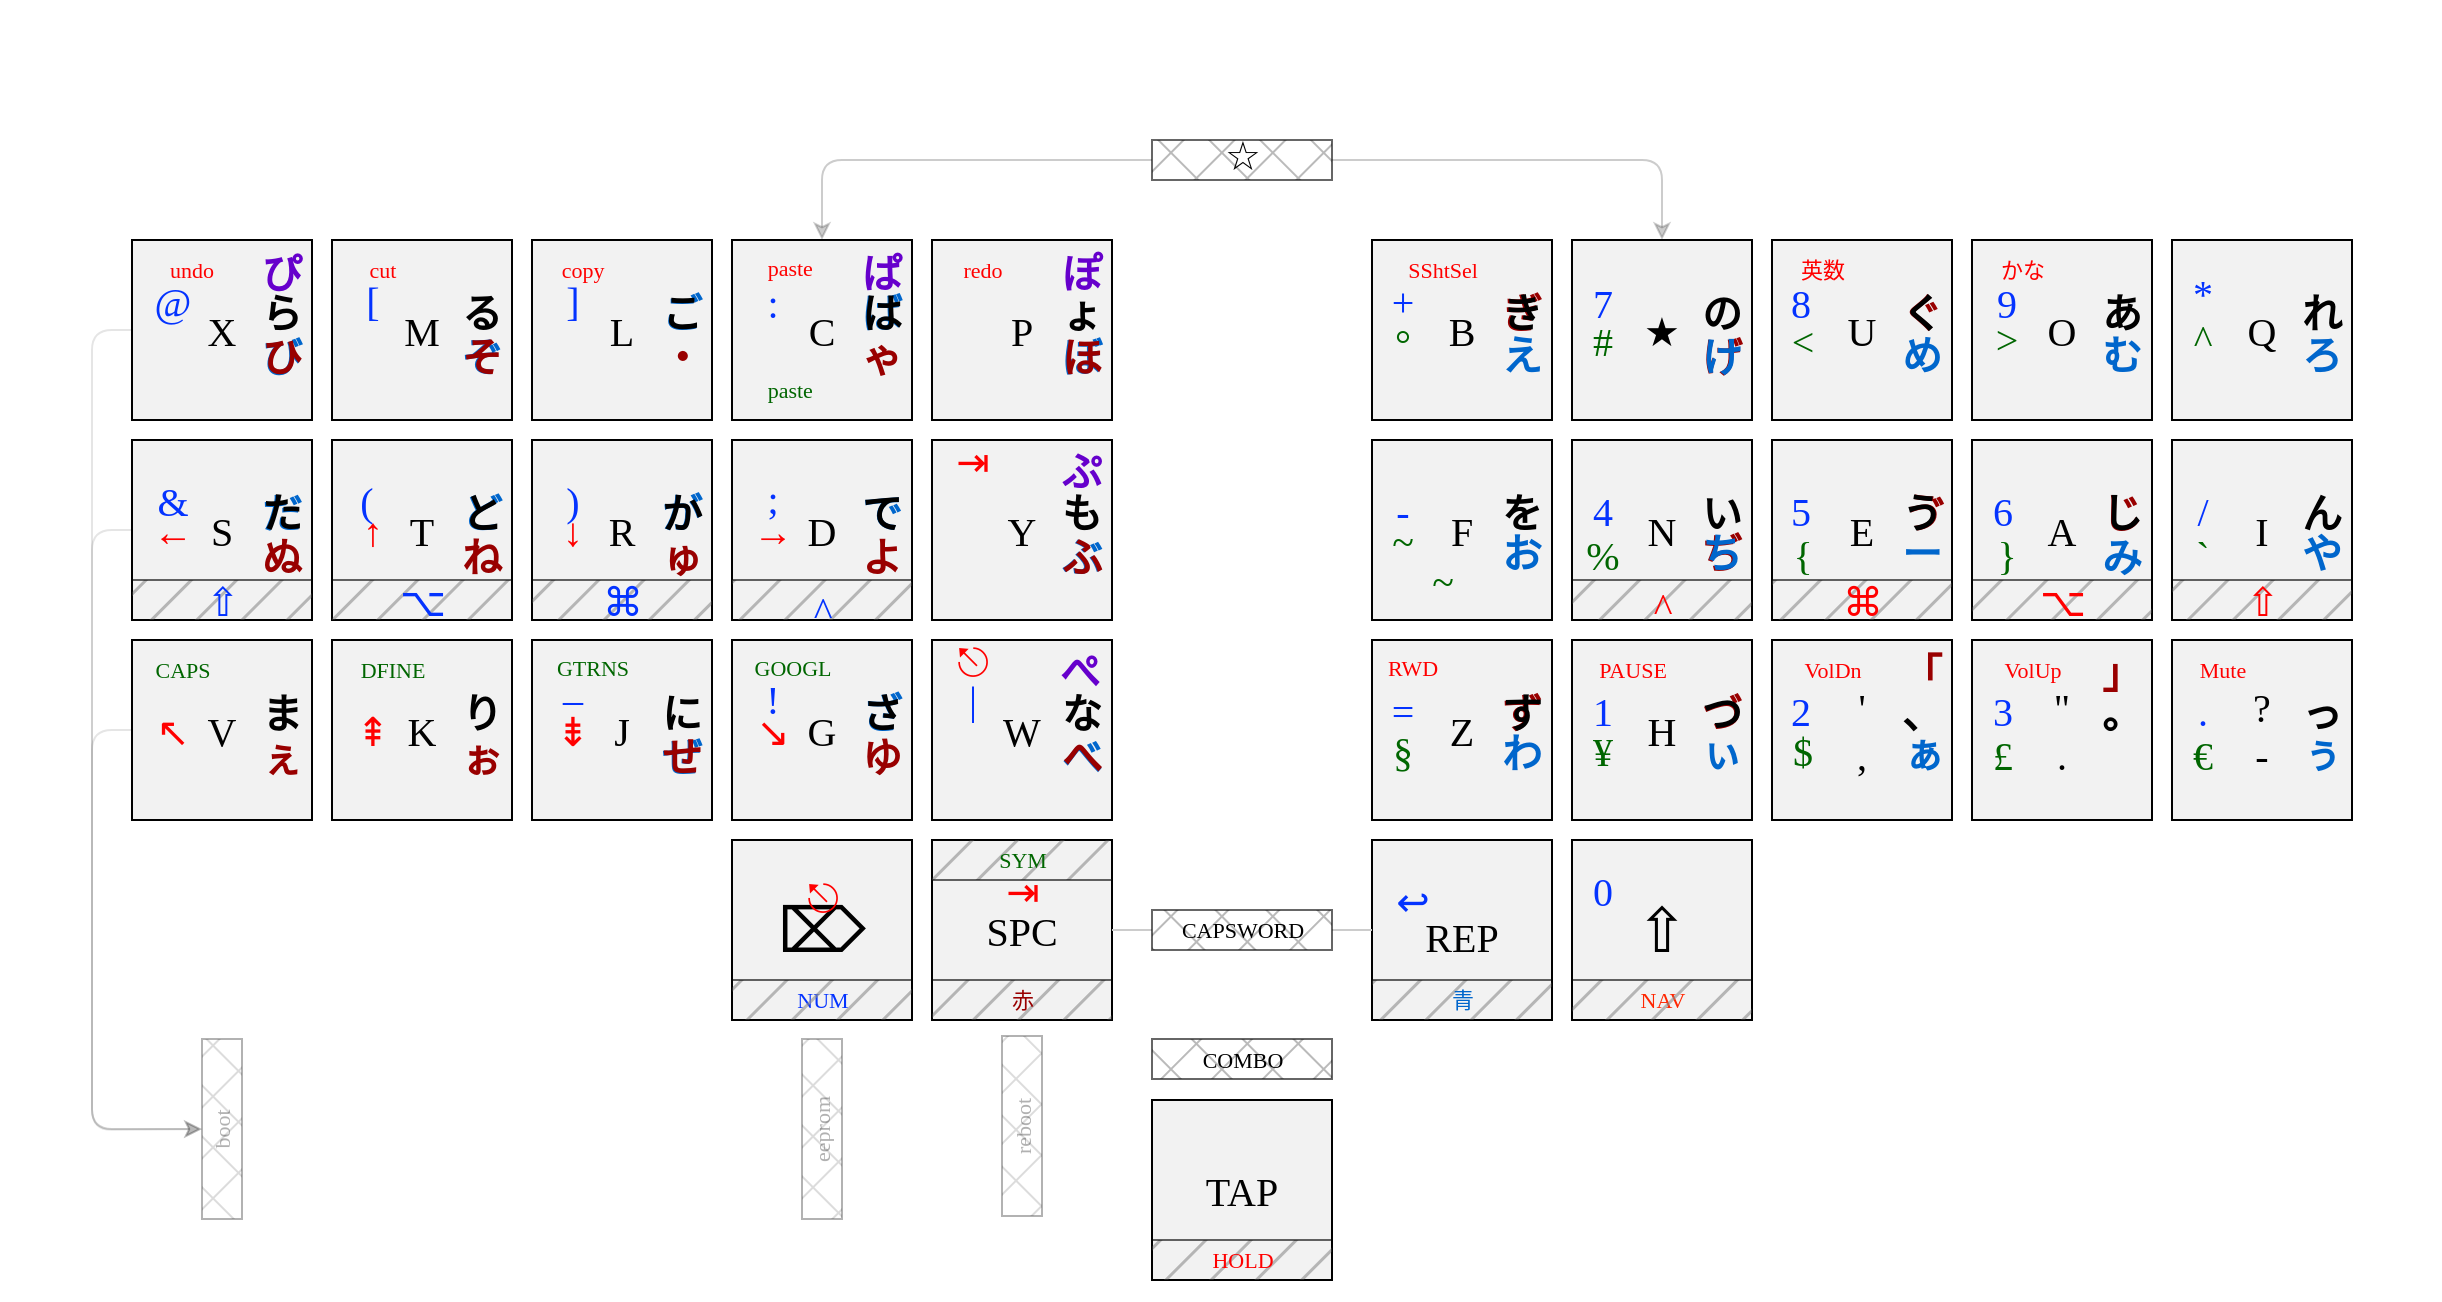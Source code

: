 <mxfile version="24.6.4" type="github">
  <diagram id="D3b2O7mXZaBLHZMrj7lS" name="Page-1">
    <mxGraphModel dx="1217" dy="352" grid="1" gridSize="10" guides="1" tooltips="1" connect="1" arrows="1" fold="1" page="1" pageScale="1" pageWidth="827" pageHeight="2569" math="0" shadow="0">
      <root>
        <mxCell id="0" />
        <mxCell id="1" parent="0" />
        <mxCell id="OB1SwUoOK8lVcQ6QnIss-114" value="" style="rounded=0;whiteSpace=wrap;html=1;strokeColor=none;" parent="1" vertex="1">
          <mxGeometry x="-196" width="1220" height="650" as="geometry" />
        </mxCell>
        <mxCell id="BBY4bCGRp7vgqfXarrWV-56" value="TAP" style="rounded=0;whiteSpace=wrap;html=1;fontFamily=Source Code Pro;fontSource=https%3A%2F%2Ffonts.googleapis.com%2Fcss%3Ffamily%3DSource%2BCode%2BPro;fillColor=#F2F2F2;fontSize=20;" parent="1" vertex="1">
          <mxGeometry x="380" y="550" width="90" height="90" as="geometry" />
        </mxCell>
        <mxCell id="jyPOKYWJDwKyRrshBXNK-14" value="G" style="rounded=0;whiteSpace=wrap;html=1;fontFamily=Source Code Pro;fontSource=https%3A%2F%2Ffonts.googleapis.com%2Fcss%3Ffamily%3DSource%2BCode%2BPro;fillColor=#F2F2F2;fontSize=20;" parent="1" vertex="1">
          <mxGeometry x="170" y="320" width="90" height="90" as="geometry" />
        </mxCell>
        <mxCell id="jyPOKYWJDwKyRrshBXNK-29" value="H" style="rounded=0;whiteSpace=wrap;html=1;fontFamily=Source Code Pro;fontSource=https%3A%2F%2Ffonts.googleapis.com%2Fcss%3Ffamily%3DSource%2BCode%2BPro;fillColor=#F2F2F2;fontSize=20;" parent="1" vertex="1">
          <mxGeometry x="590" y="320" width="90" height="90" as="geometry" />
        </mxCell>
        <mxCell id="jyPOKYWJDwKyRrshBXNK-26" value="A" style="rounded=0;whiteSpace=wrap;html=1;fontFamily=Source Code Pro;fontSource=https%3A%2F%2Ffonts.googleapis.com%2Fcss%3Ffamily%3DSource%2BCode%2BPro;fillColor=#F2F2F2;fontSize=20;" parent="1" vertex="1">
          <mxGeometry x="790" y="220" width="90" height="90" as="geometry" />
        </mxCell>
        <mxCell id="rx5Ag137ocZ3iWV7Ir7C-75" value="&lt;p style=&quot;margin: 0px; font-style: normal; font-variant-caps: normal; font-stretch: normal; font-size: 20px; line-height: normal; font-family: &amp;quot;Hiragino Sans&amp;quot;; font-size-adjust: none; font-kerning: auto; font-variant-alternates: normal; font-variant-ligatures: normal; font-variant-numeric: normal; font-variant-east-asian: normal; font-variant-position: normal; font-feature-settings: normal; font-optical-sizing: auto; font-variation-settings: normal;&quot;&gt;&lt;b style=&quot;font-size: 20px;&quot;&gt;じ&lt;/b&gt;&lt;/p&gt;" style="text;html=1;strokeColor=none;fillColor=none;align=center;verticalAlign=middle;whiteSpace=wrap;rounded=0;fontColor=#990000;fontSize=20;" parent="1" vertex="1">
          <mxGeometry x="850" y="240" width="30" height="30" as="geometry" />
        </mxCell>
        <mxCell id="rx5Ag137ocZ3iWV7Ir7C-11" value="&lt;p style=&quot;margin: 0px; font-style: normal; font-variant-caps: normal; font-stretch: normal; font-size: 20px; line-height: normal; font-family: &amp;quot;Hiragino Sans&amp;quot;; font-size-adjust: none; font-kerning: auto; font-variant-alternates: normal; font-variant-ligatures: normal; font-variant-numeric: normal; font-variant-east-asian: normal; font-variant-position: normal; font-feature-settings: normal; font-optical-sizing: auto; font-variation-settings: normal;&quot;&gt;&lt;b style=&quot;font-size: 20px;&quot;&gt;し&lt;/b&gt;&lt;/p&gt;" style="text;html=1;strokeColor=none;fillColor=none;align=center;verticalAlign=middle;whiteSpace=wrap;rounded=0;fontSize=20;" parent="1" vertex="1">
          <mxGeometry x="850" y="240" width="30" height="30" as="geometry" />
        </mxCell>
        <mxCell id="jyPOKYWJDwKyRrshBXNK-27" value="I" style="rounded=0;whiteSpace=wrap;html=1;fontFamily=Source Code Pro;fontSource=https%3A%2F%2Ffonts.googleapis.com%2Fcss%3Ffamily%3DSource%2BCode%2BPro;fillColor=#F2F2F2;fontSize=20;" parent="1" vertex="1">
          <mxGeometry x="890" y="220" width="90" height="90" as="geometry" />
        </mxCell>
        <mxCell id="BBY4bCGRp7vgqfXarrWV-3" value="" style="rounded=0;whiteSpace=wrap;html=1;fontFamily=Source Code Pro;fontSource=https%3A%2F%2Ffonts.googleapis.com%2Fcss%3Ffamily%3DSource%2BCode%2BPro;fillColor=#8C8C8C;fontSize=20;fillStyle=hatch;gradientColor=none;glass=0;shadow=0;opacity=60;" parent="1" vertex="1">
          <mxGeometry x="890" y="290" width="90" height="20" as="geometry" />
        </mxCell>
        <mxCell id="BBY4bCGRp7vgqfXarrWV-16" value="" style="rounded=0;whiteSpace=wrap;html=1;fontFamily=Source Code Pro;fontSource=https%3A%2F%2Ffonts.googleapis.com%2Fcss%3Ffamily%3DSource%2BCode%2BPro;fillColor=#8C8C8C;fontSize=20;fillStyle=hatch;gradientColor=none;glass=0;shadow=0;opacity=60;" parent="1" vertex="1">
          <mxGeometry x="790" y="290" width="90" height="20" as="geometry" />
        </mxCell>
        <mxCell id="jyPOKYWJDwKyRrshBXNK-25" value="E" style="rounded=0;whiteSpace=wrap;html=1;fontFamily=Source Code Pro;fontSource=https%3A%2F%2Ffonts.googleapis.com%2Fcss%3Ffamily%3DSource%2BCode%2BPro;fillColor=#F2F2F2;fontSize=20;" parent="1" vertex="1">
          <mxGeometry x="690" y="220" width="90" height="90" as="geometry" />
        </mxCell>
        <mxCell id="BBY4bCGRp7vgqfXarrWV-15" value="" style="rounded=0;whiteSpace=wrap;html=1;fontFamily=Source Code Pro;fontSource=https%3A%2F%2Ffonts.googleapis.com%2Fcss%3Ffamily%3DSource%2BCode%2BPro;fillColor=#8C8C8C;fontSize=20;fillStyle=hatch;gradientColor=none;glass=0;shadow=0;opacity=60;" parent="1" vertex="1">
          <mxGeometry x="690" y="290" width="90" height="20" as="geometry" />
        </mxCell>
        <mxCell id="jyPOKYWJDwKyRrshBXNK-24" value="N&lt;font color=&quot;#00cf68&quot; style=&quot;font-size: 20px;&quot;&gt;&lt;br style=&quot;font-size: 20px;&quot;&gt;&lt;/font&gt;" style="rounded=0;whiteSpace=wrap;html=1;fontFamily=Source Code Pro;fontSource=https%3A%2F%2Ffonts.googleapis.com%2Fcss%3Ffamily%3DSource%2BCode%2BPro;fillColor=#F2F2F2;fontSize=20;" parent="1" vertex="1">
          <mxGeometry x="590" y="220" width="90" height="90" as="geometry" />
        </mxCell>
        <mxCell id="BBY4bCGRp7vgqfXarrWV-14" value="" style="rounded=0;whiteSpace=wrap;html=1;fontFamily=Source Code Pro;fontSource=https%3A%2F%2Ffonts.googleapis.com%2Fcss%3Ffamily%3DSource%2BCode%2BPro;fillColor=#8C8C8C;fontSize=20;fillStyle=hatch;gradientColor=none;glass=0;shadow=0;opacity=60;" parent="1" vertex="1">
          <mxGeometry x="590" y="290" width="90" height="20" as="geometry" />
        </mxCell>
        <mxCell id="BBY4bCGRp7vgqfXarrWV-103" style="edgeStyle=orthogonalEdgeStyle;orthogonalLoop=1;jettySize=auto;html=1;opacity=10;" parent="1" source="jyPOKYWJDwKyRrshBXNK-6" target="BBY4bCGRp7vgqfXarrWV-81" edge="1">
          <mxGeometry relative="1" as="geometry">
            <Array as="points">
              <mxPoint x="-150" y="265" />
              <mxPoint x="-150" y="564.5" />
            </Array>
          </mxGeometry>
        </mxCell>
        <mxCell id="jyPOKYWJDwKyRrshBXNK-6" value="S" style="rounded=0;whiteSpace=wrap;html=1;fontFamily=Source Code Pro;fontSource=https%3A%2F%2Ffonts.googleapis.com%2Fcss%3Ffamily%3DSource%2BCode%2BPro;fillColor=#F2F2F2;fontSize=20;" parent="1" vertex="1">
          <mxGeometry x="-130" y="220" width="90" height="90" as="geometry" />
        </mxCell>
        <mxCell id="BBY4bCGRp7vgqfXarrWV-10" value="" style="rounded=0;whiteSpace=wrap;html=1;fontFamily=Source Code Pro;fontSource=https%3A%2F%2Ffonts.googleapis.com%2Fcss%3Ffamily%3DSource%2BCode%2BPro;fillColor=#8C8C8C;fontSize=20;fillStyle=hatch;gradientColor=none;glass=0;shadow=0;opacity=60;" parent="1" vertex="1">
          <mxGeometry x="-130" y="290" width="90" height="20" as="geometry" />
        </mxCell>
        <mxCell id="jyPOKYWJDwKyRrshBXNK-7" value="T" style="rounded=0;whiteSpace=wrap;html=1;fontFamily=Source Code Pro;fontSource=https%3A%2F%2Ffonts.googleapis.com%2Fcss%3Ffamily%3DSource%2BCode%2BPro;fillColor=#F2F2F2;fontSize=20;" parent="1" vertex="1">
          <mxGeometry x="-30" y="220" width="90" height="90" as="geometry" />
        </mxCell>
        <mxCell id="BBY4bCGRp7vgqfXarrWV-11" value="" style="rounded=0;whiteSpace=wrap;html=1;fontFamily=Source Code Pro;fontSource=https%3A%2F%2Ffonts.googleapis.com%2Fcss%3Ffamily%3DSource%2BCode%2BPro;fillColor=#8C8C8C;fontSize=20;fillStyle=hatch;gradientColor=none;glass=0;shadow=0;opacity=60;" parent="1" vertex="1">
          <mxGeometry x="-30" y="290" width="90" height="20" as="geometry" />
        </mxCell>
        <mxCell id="jyPOKYWJDwKyRrshBXNK-8" value="R" style="rounded=0;whiteSpace=wrap;html=1;fontFamily=Source Code Pro;fontSource=https%3A%2F%2Ffonts.googleapis.com%2Fcss%3Ffamily%3DSource%2BCode%2BPro;fillColor=#F2F2F2;fontSize=20;" parent="1" vertex="1">
          <mxGeometry x="70" y="220" width="90" height="90" as="geometry" />
        </mxCell>
        <mxCell id="BBY4bCGRp7vgqfXarrWV-12" value="" style="rounded=0;whiteSpace=wrap;html=1;fontFamily=Source Code Pro;fontSource=https%3A%2F%2Ffonts.googleapis.com%2Fcss%3Ffamily%3DSource%2BCode%2BPro;fillColor=#8C8C8C;fontSize=20;fillStyle=hatch;gradientColor=none;glass=0;shadow=0;opacity=60;" parent="1" vertex="1">
          <mxGeometry x="70" y="290" width="90" height="20" as="geometry" />
        </mxCell>
        <mxCell id="jyPOKYWJDwKyRrshBXNK-9" value="D" style="rounded=0;whiteSpace=wrap;html=1;fontFamily=Source Code Pro;fontSource=https%3A%2F%2Ffonts.googleapis.com%2Fcss%3Ffamily%3DSource%2BCode%2BPro;fillColor=#F2F2F2;fontSize=20;" parent="1" vertex="1">
          <mxGeometry x="170" y="220" width="90" height="90" as="geometry" />
        </mxCell>
        <mxCell id="BBY4bCGRp7vgqfXarrWV-13" value="" style="rounded=0;whiteSpace=wrap;html=1;fontFamily=Source Code Pro;fontSource=https%3A%2F%2Ffonts.googleapis.com%2Fcss%3Ffamily%3DSource%2BCode%2BPro;fillColor=#8C8C8C;fontSize=20;fillStyle=hatch;gradientColor=none;glass=0;shadow=0;opacity=60;" parent="1" vertex="1">
          <mxGeometry x="170" y="290" width="90" height="20" as="geometry" />
        </mxCell>
        <mxCell id="BBY4bCGRp7vgqfXarrWV-105" style="edgeStyle=orthogonalEdgeStyle;orthogonalLoop=1;jettySize=auto;html=1;opacity=10;" parent="1" source="jyPOKYWJDwKyRrshBXNK-1" target="BBY4bCGRp7vgqfXarrWV-81" edge="1">
          <mxGeometry relative="1" as="geometry">
            <Array as="points">
              <mxPoint x="-150" y="165" />
              <mxPoint x="-150" y="565" />
            </Array>
          </mxGeometry>
        </mxCell>
        <mxCell id="jyPOKYWJDwKyRrshBXNK-1" value="X" style="rounded=0;whiteSpace=wrap;html=1;fontFamily=Source Code Pro;fontSource=https%3A%2F%2Ffonts.googleapis.com%2Fcss%3Ffamily%3DSource%2BCode%2BPro;fillColor=#F2F2F2;fontSize=20;" parent="1" vertex="1">
          <mxGeometry x="-130" y="120" width="90" height="90" as="geometry" />
        </mxCell>
        <mxCell id="jyPOKYWJDwKyRrshBXNK-2" value="M" style="rounded=0;whiteSpace=wrap;html=1;fontFamily=Source Code Pro;fontSource=https%3A%2F%2Ffonts.googleapis.com%2Fcss%3Ffamily%3DSource%2BCode%2BPro;fillColor=#F2F2F2;fontSize=20;" parent="1" vertex="1">
          <mxGeometry x="-30" y="120" width="90" height="90" as="geometry" />
        </mxCell>
        <mxCell id="jyPOKYWJDwKyRrshBXNK-3" value="L" style="rounded=0;whiteSpace=wrap;html=1;fontFamily=Source Code Pro;fontSource=https%3A%2F%2Ffonts.googleapis.com%2Fcss%3Ffamily%3DSource%2BCode%2BPro;fillColor=#F2F2F2;fontSize=20;" parent="1" vertex="1">
          <mxGeometry x="70" y="120" width="90" height="90" as="geometry" />
        </mxCell>
        <mxCell id="jyPOKYWJDwKyRrshBXNK-4" value="C" style="rounded=0;whiteSpace=wrap;html=1;fontFamily=Source Code Pro;fontSource=https%3A%2F%2Ffonts.googleapis.com%2Fcss%3Ffamily%3DSource%2BCode%2BPro;fillColor=#F2F2F2;fontSize=20;" parent="1" vertex="1">
          <mxGeometry x="170" y="120" width="90" height="90" as="geometry" />
        </mxCell>
        <mxCell id="jyPOKYWJDwKyRrshBXNK-5" value="&lt;span style=&quot;caret-color: rgb(255, 0, 0);&quot;&gt;P&lt;/span&gt;" style="rounded=0;whiteSpace=wrap;html=1;fontFamily=Source Code Pro;fontSource=https%3A%2F%2Ffonts.googleapis.com%2Fcss%3Ffamily%3DSource%2BCode%2BPro;fillColor=#F2F2F2;fontSize=20;" parent="1" vertex="1">
          <mxGeometry x="270" y="120" width="90" height="90" as="geometry" />
        </mxCell>
        <mxCell id="jyPOKYWJDwKyRrshBXNK-10" value="Y" style="rounded=0;whiteSpace=wrap;html=1;fontFamily=Source Code Pro;fontSource=https%3A%2F%2Ffonts.googleapis.com%2Fcss%3Ffamily%3DSource%2BCode%2BPro;fillColor=#F2F2F2;fontSize=20;" parent="1" vertex="1">
          <mxGeometry x="270" y="220" width="90" height="90" as="geometry" />
        </mxCell>
        <mxCell id="BBY4bCGRp7vgqfXarrWV-104" style="edgeStyle=orthogonalEdgeStyle;orthogonalLoop=1;jettySize=auto;html=1;opacity=10;" parent="1" source="jyPOKYWJDwKyRrshBXNK-11" target="BBY4bCGRp7vgqfXarrWV-81" edge="1">
          <mxGeometry relative="1" as="geometry">
            <Array as="points">
              <mxPoint x="-150" y="365" />
              <mxPoint x="-150" y="564.5" />
            </Array>
          </mxGeometry>
        </mxCell>
        <mxCell id="jyPOKYWJDwKyRrshBXNK-11" value="V" style="rounded=0;whiteSpace=wrap;html=1;fontFamily=Source Code Pro;fontSource=https%3A%2F%2Ffonts.googleapis.com%2Fcss%3Ffamily%3DSource%2BCode%2BPro;fillColor=#F2F2F2;fontSize=20;" parent="1" vertex="1">
          <mxGeometry x="-130" y="320" width="90" height="90" as="geometry" />
        </mxCell>
        <mxCell id="jyPOKYWJDwKyRrshBXNK-12" value="K" style="rounded=0;whiteSpace=wrap;html=1;fontFamily=Source Code Pro;fontSource=https%3A%2F%2Ffonts.googleapis.com%2Fcss%3Ffamily%3DSource%2BCode%2BPro;fillColor=#F2F2F2;fontSize=20;" parent="1" vertex="1">
          <mxGeometry x="-30" y="320" width="90" height="90" as="geometry" />
        </mxCell>
        <mxCell id="jyPOKYWJDwKyRrshBXNK-13" value="J" style="rounded=0;whiteSpace=wrap;html=1;fontFamily=Source Code Pro;fontSource=https%3A%2F%2Ffonts.googleapis.com%2Fcss%3Ffamily%3DSource%2BCode%2BPro;fillColor=#F2F2F2;fontSize=20;" parent="1" vertex="1">
          <mxGeometry x="70" y="320" width="90" height="90" as="geometry" />
        </mxCell>
        <mxCell id="jyPOKYWJDwKyRrshBXNK-15" value="W" style="rounded=0;whiteSpace=wrap;html=1;fontFamily=Source Code Pro;fontSource=https%3A%2F%2Ffonts.googleapis.com%2Fcss%3Ffamily%3DSource%2BCode%2BPro;fillColor=#F2F2F2;fontSize=20;" parent="1" vertex="1">
          <mxGeometry x="270" y="320" width="90" height="90" as="geometry" />
        </mxCell>
        <mxCell id="jyPOKYWJDwKyRrshBXNK-17" value="SPC" style="rounded=0;whiteSpace=wrap;html=1;fontFamily=Source Code Pro;fontSource=https%3A%2F%2Ffonts.googleapis.com%2Fcss%3Ffamily%3DSource%2BCode%2BPro;fillColor=#F2F2F2;fontSize=20;" parent="1" vertex="1">
          <mxGeometry x="270" y="420" width="90" height="90" as="geometry" />
        </mxCell>
        <mxCell id="jyPOKYWJDwKyRrshBXNK-18" value="B" style="rounded=0;whiteSpace=wrap;html=1;fontFamily=Source Code Pro;fontSource=https%3A%2F%2Ffonts.googleapis.com%2Fcss%3Ffamily%3DSource%2BCode%2BPro;fillColor=#F2F2F2;fontSize=20;" parent="1" vertex="1">
          <mxGeometry x="490" y="120" width="90" height="90" as="geometry" />
        </mxCell>
        <mxCell id="jyPOKYWJDwKyRrshBXNK-19" value="★" style="rounded=0;whiteSpace=wrap;html=1;fontFamily=Source Code Pro;fontSource=https%3A%2F%2Ffonts.googleapis.com%2Fcss%3Ffamily%3DSource%2BCode%2BPro;fillColor=#F2F2F2;fontSize=20;" parent="1" vertex="1">
          <mxGeometry x="590" y="120" width="90" height="90" as="geometry" />
        </mxCell>
        <mxCell id="jyPOKYWJDwKyRrshBXNK-20" value="U" style="rounded=0;whiteSpace=wrap;html=1;fontFamily=Source Code Pro;fontSource=https%3A%2F%2Ffonts.googleapis.com%2Fcss%3Ffamily%3DSource%2BCode%2BPro;fillColor=#F2F2F2;fontSize=20;" parent="1" vertex="1">
          <mxGeometry x="690" y="120" width="90" height="90" as="geometry" />
        </mxCell>
        <mxCell id="jyPOKYWJDwKyRrshBXNK-21" value="O" style="rounded=0;whiteSpace=wrap;html=1;fontFamily=Source Code Pro;fontSource=https%3A%2F%2Ffonts.googleapis.com%2Fcss%3Ffamily%3DSource%2BCode%2BPro;fillColor=#F2F2F2;fontSize=20;" parent="1" vertex="1">
          <mxGeometry x="790" y="120" width="90" height="90" as="geometry" />
        </mxCell>
        <mxCell id="jyPOKYWJDwKyRrshBXNK-22" value="Q" style="rounded=0;whiteSpace=wrap;html=1;fontFamily=Source Code Pro;fontSource=https%3A%2F%2Ffonts.googleapis.com%2Fcss%3Ffamily%3DSource%2BCode%2BPro;fillColor=#F2F2F2;fontSize=20;" parent="1" vertex="1">
          <mxGeometry x="890" y="120" width="90" height="90" as="geometry" />
        </mxCell>
        <mxCell id="jyPOKYWJDwKyRrshBXNK-23" value="F" style="rounded=0;whiteSpace=wrap;html=1;fontFamily=Source Code Pro;fontSource=https%3A%2F%2Ffonts.googleapis.com%2Fcss%3Ffamily%3DSource%2BCode%2BPro;fillColor=#F2F2F2;fontSize=20;" parent="1" vertex="1">
          <mxGeometry x="490" y="220" width="90" height="90" as="geometry" />
        </mxCell>
        <mxCell id="jyPOKYWJDwKyRrshBXNK-28" value="Z" style="rounded=0;whiteSpace=wrap;html=1;fontFamily=Source Code Pro;fontSource=https%3A%2F%2Ffonts.googleapis.com%2Fcss%3Ffamily%3DSource%2BCode%2BPro;fillColor=#F2F2F2;fontSize=20;" parent="1" vertex="1">
          <mxGeometry x="490" y="320" width="90" height="90" as="geometry" />
        </mxCell>
        <mxCell id="jyPOKYWJDwKyRrshBXNK-30" value="&#39;&lt;div&gt;,&lt;/div&gt;" style="rounded=0;whiteSpace=wrap;html=1;fontFamily=Source Code Pro;fontSource=https%3A%2F%2Ffonts.googleapis.com%2Fcss%3Ffamily%3DSource%2BCode%2BPro;fillColor=#F2F2F2;fontSize=20;" parent="1" vertex="1">
          <mxGeometry x="690" y="320" width="90" height="90" as="geometry" />
        </mxCell>
        <mxCell id="jyPOKYWJDwKyRrshBXNK-31" value="&quot;&lt;div&gt;.&lt;/div&gt;" style="rounded=0;whiteSpace=wrap;html=1;fontFamily=Source Code Pro;fontSource=https%3A%2F%2Ffonts.googleapis.com%2Fcss%3Ffamily%3DSource%2BCode%2BPro;fillColor=#F2F2F2;fontSize=20;" parent="1" vertex="1">
          <mxGeometry x="790" y="320" width="90" height="90" as="geometry" />
        </mxCell>
        <mxCell id="jyPOKYWJDwKyRrshBXNK-32" value="?&lt;div&gt;-&lt;/div&gt;" style="rounded=0;whiteSpace=wrap;html=1;fontFamily=Source Code Pro;fontSource=https%3A%2F%2Ffonts.googleapis.com%2Fcss%3Ffamily%3DSource%2BCode%2BPro;fillColor=#F2F2F2;fontSize=20;" parent="1" vertex="1">
          <mxGeometry x="890" y="320" width="90" height="90" as="geometry" />
        </mxCell>
        <mxCell id="jyPOKYWJDwKyRrshBXNK-33" value="&lt;font style=&quot;font-size: 20px;&quot;&gt;REP&lt;/font&gt;" style="rounded=0;whiteSpace=wrap;html=1;fontFamily=Source Code Pro;fontSource=https%3A%2F%2Ffonts.googleapis.com%2Fcss%3Ffamily%3DSource%2BCode%2BPro;fillColor=#F2F2F2;fontSize=31;" parent="1" vertex="1">
          <mxGeometry x="490" y="420" width="90" height="90" as="geometry" />
        </mxCell>
        <mxCell id="jyPOKYWJDwKyRrshBXNK-16" value="&lt;font style=&quot;font-size: 31px;&quot;&gt;⌦&lt;br style=&quot;font-size: 31px;&quot;&gt;&lt;/font&gt;" style="rounded=0;whiteSpace=wrap;html=1;fontColor=default;fontFamily=Source Code Pro;fontSource=https%3A%2F%2Ffonts.googleapis.com%2Fcss%3Ffamily%3DSource%2BCode%2BPro;fillColor=#F2F2F2;fontSize=31;" parent="1" vertex="1">
          <mxGeometry x="170" y="420" width="90" height="90" as="geometry" />
        </mxCell>
        <mxCell id="jyPOKYWJDwKyRrshBXNK-34" value="&lt;font style=&quot;font-size: 31px;&quot;&gt;⇧&lt;br style=&quot;border-color: var(--border-color); caret-color: rgb(0, 207, 104); color: rgb(0, 207, 104); font-size: 31px;&quot;&gt;&lt;/font&gt;" style="rounded=0;whiteSpace=wrap;html=1;fontColor=default;fontFamily=Source Code Pro;fontSource=https%3A%2F%2Ffonts.googleapis.com%2Fcss%3Ffamily%3DSource%2BCode%2BPro;fillColor=#F2F2F2;fontSize=31;" parent="1" vertex="1">
          <mxGeometry x="590" y="420" width="90" height="90" as="geometry" />
        </mxCell>
        <mxCell id="rx5Ag137ocZ3iWV7Ir7C-8" value="&lt;p style=&quot;margin: 0px; font-style: normal; font-variant-caps: normal; font-stretch: normal; font-size: 20px; line-height: normal; font-family: &amp;quot;Hiragino Sans&amp;quot;; font-size-adjust: none; font-kerning: auto; font-variant-alternates: normal; font-variant-ligatures: normal; font-variant-numeric: normal; font-variant-east-asian: normal; font-variant-position: normal; font-feature-settings: normal; font-optical-sizing: auto; font-variation-settings: normal;&quot;&gt;&lt;b style=&quot;font-size: 20px;&quot;&gt;っ&lt;/b&gt;&lt;/p&gt;" style="text;html=1;strokeColor=none;fillColor=none;align=center;verticalAlign=middle;whiteSpace=wrap;rounded=0;fontSize=20;" parent="1" vertex="1">
          <mxGeometry x="950" y="340" width="30" height="30" as="geometry" />
        </mxCell>
        <mxCell id="rx5Ag137ocZ3iWV7Ir7C-9" value="&lt;p style=&quot;margin: 0px; font-style: normal; font-variant-caps: normal; font-stretch: normal; font-size: 20px; line-height: normal; font-family: &amp;quot;Hiragino Sans&amp;quot;; font-size-adjust: none; font-kerning: auto; font-variant-alternates: normal; font-variant-ligatures: normal; font-variant-numeric: normal; font-variant-east-asian: normal; font-variant-position: normal; font-feature-settings: normal; font-optical-sizing: auto; font-variation-settings: normal;&quot;&gt;&lt;b style=&quot;font-size: 20px;&quot;&gt;ん&lt;/b&gt;&lt;/p&gt;" style="text;html=1;strokeColor=none;fillColor=none;align=center;verticalAlign=middle;whiteSpace=wrap;rounded=0;fontSize=20;" parent="1" vertex="1">
          <mxGeometry x="950" y="240" width="30" height="30" as="geometry" />
        </mxCell>
        <mxCell id="rx5Ag137ocZ3iWV7Ir7C-10" value="&lt;p style=&quot;margin: 0px; font-style: normal; font-variant-caps: normal; font-stretch: normal; font-size: 20px; line-height: normal; font-family: &amp;quot;Hiragino Sans&amp;quot;; font-size-adjust: none; font-kerning: auto; font-variant-alternates: normal; font-variant-ligatures: normal; font-variant-numeric: normal; font-variant-east-asian: normal; font-variant-position: normal; font-feature-settings: normal; font-optical-sizing: auto; font-variation-settings: normal;&quot;&gt;&lt;b style=&quot;font-size: 20px;&quot;&gt;を&lt;/b&gt;&lt;/p&gt;" style="text;html=1;strokeColor=none;fillColor=none;align=center;verticalAlign=middle;whiteSpace=wrap;rounded=0;fontSize=20;" parent="1" vertex="1">
          <mxGeometry x="550" y="240" width="30" height="30" as="geometry" />
        </mxCell>
        <mxCell id="rx5Ag137ocZ3iWV7Ir7C-12" value="&lt;p style=&quot;margin: 0px; font-style: normal; font-variant-caps: normal; font-stretch: normal; font-size: 20px; line-height: normal; font-family: &amp;quot;Hiragino Sans&amp;quot;; font-size-adjust: none; font-kerning: auto; font-variant-alternates: normal; font-variant-ligatures: normal; font-variant-numeric: normal; font-variant-east-asian: normal; font-variant-position: normal; font-feature-settings: normal; font-optical-sizing: auto; font-variation-settings: normal;&quot;&gt;&lt;b style=&quot;font-size: 20px;&quot;&gt;。&lt;/b&gt;&lt;/p&gt;" style="text;html=1;strokeColor=none;fillColor=none;align=center;verticalAlign=middle;whiteSpace=wrap;rounded=0;fontSize=20;" parent="1" vertex="1">
          <mxGeometry x="850" y="340" width="30" height="30" as="geometry" />
        </mxCell>
        <mxCell id="rx5Ag137ocZ3iWV7Ir7C-14" value="&lt;p style=&quot;margin: 0px; font-style: normal; font-variant-caps: normal; font-stretch: normal; font-size: 20px; line-height: normal; font-family: &amp;quot;Hiragino Sans&amp;quot;; font-size-adjust: none; font-kerning: auto; font-variant-alternates: normal; font-variant-ligatures: normal; font-variant-numeric: normal; font-variant-east-asian: normal; font-variant-position: normal; font-feature-settings: normal; font-optical-sizing: auto; font-variation-settings: normal;&quot;&gt;&lt;b style=&quot;font-size: 20px;&quot;&gt;、&lt;/b&gt;&lt;/p&gt;" style="text;html=1;strokeColor=none;fillColor=none;align=center;verticalAlign=middle;whiteSpace=wrap;rounded=0;fontSize=20;" parent="1" vertex="1">
          <mxGeometry x="750" y="340" width="30" height="30" as="geometry" />
        </mxCell>
        <mxCell id="rx5Ag137ocZ3iWV7Ir7C-15" value="&lt;p style=&quot;margin: 0px; font-style: normal; font-variant-caps: normal; font-stretch: normal; font-size: 20px; line-height: normal; font-family: &amp;quot;Hiragino Sans&amp;quot;; font-size-adjust: none; font-kerning: auto; font-variant-alternates: normal; font-variant-ligatures: normal; font-variant-numeric: normal; font-variant-east-asian: normal; font-variant-position: normal; font-feature-settings: normal; font-optical-sizing: auto; font-variation-settings: normal;&quot;&gt;&lt;b style=&quot;font-size: 20px;&quot;&gt;の&lt;/b&gt;&lt;/p&gt;" style="text;html=1;strokeColor=none;fillColor=none;align=center;verticalAlign=middle;whiteSpace=wrap;rounded=0;fontSize=20;" parent="1" vertex="1">
          <mxGeometry x="650" y="140" width="30" height="30" as="geometry" />
        </mxCell>
        <mxCell id="rx5Ag137ocZ3iWV7Ir7C-19" value="&lt;p style=&quot;margin: 0px; font-style: normal; font-variant-caps: normal; font-stretch: normal; font-size: 20px; line-height: normal; font-family: &amp;quot;Hiragino Sans&amp;quot;; font-size-adjust: none; font-kerning: auto; font-variant-alternates: normal; font-variant-ligatures: normal; font-variant-numeric: normal; font-variant-east-asian: normal; font-variant-position: normal; font-feature-settings: normal; font-optical-sizing: auto; font-variation-settings: normal;&quot;&gt;&lt;b style=&quot;font-size: 20px;&quot;&gt;れ&lt;/b&gt;&lt;/p&gt;" style="text;html=1;strokeColor=none;fillColor=none;align=center;verticalAlign=middle;whiteSpace=wrap;rounded=0;fontSize=20;" parent="1" vertex="1">
          <mxGeometry x="950" y="140" width="30" height="30" as="geometry" />
        </mxCell>
        <mxCell id="rx5Ag137ocZ3iWV7Ir7C-20" value="&lt;p style=&quot;margin: 0px; font-style: normal; font-variant-caps: normal; font-stretch: normal; font-size: 20px; line-height: normal; font-family: &amp;quot;Hiragino Sans&amp;quot;; font-size-adjust: none; font-kerning: auto; font-variant-alternates: normal; font-variant-ligatures: normal; font-variant-numeric: normal; font-variant-east-asian: normal; font-variant-position: normal; font-feature-settings: normal; font-optical-sizing: auto; font-variation-settings: normal;&quot;&gt;&lt;b style=&quot;font-size: 20px;&quot;&gt;あ&lt;/b&gt;&lt;/p&gt;" style="text;html=1;strokeColor=none;fillColor=none;align=center;verticalAlign=middle;whiteSpace=wrap;rounded=0;fontSize=20;" parent="1" vertex="1">
          <mxGeometry x="850" y="140" width="30" height="30" as="geometry" />
        </mxCell>
        <mxCell id="rx5Ag137ocZ3iWV7Ir7C-27" value="&lt;p style=&quot;margin: 0px; font-style: normal; font-variant-caps: normal; font-stretch: normal; font-size: 20px; line-height: normal; font-family: &amp;quot;Hiragino Sans&amp;quot;; font-size-adjust: none; font-kerning: auto; font-variant-alternates: normal; font-variant-ligatures: normal; font-variant-numeric: normal; font-variant-east-asian: normal; font-variant-position: normal; font-feature-settings: normal; font-optical-sizing: auto; font-variation-settings: normal;&quot;&gt;&lt;b style=&quot;font-size: 20px;&quot;&gt;ま&lt;/b&gt;&lt;/p&gt;" style="text;html=1;strokeColor=none;fillColor=none;align=center;verticalAlign=middle;whiteSpace=wrap;rounded=0;fontSize=20;" parent="1" vertex="1">
          <mxGeometry x="-70" y="340" width="30" height="30" as="geometry" />
        </mxCell>
        <mxCell id="rx5Ag137ocZ3iWV7Ir7C-28" value="&lt;p style=&quot;margin: 0px; font-style: normal; font-variant-caps: normal; font-stretch: normal; font-size: 20px; line-height: normal; font-family: &amp;quot;Hiragino Sans&amp;quot;; font-size-adjust: none; font-kerning: auto; font-variant-alternates: normal; font-variant-ligatures: normal; font-variant-numeric: normal; font-variant-east-asian: normal; font-variant-position: normal; font-feature-settings: normal; font-optical-sizing: auto; font-variation-settings: normal;&quot;&gt;&lt;b style=&quot;font-size: 20px;&quot;&gt;な&lt;/b&gt;&lt;/p&gt;" style="text;html=1;strokeColor=none;fillColor=none;align=center;verticalAlign=middle;whiteSpace=wrap;rounded=0;fontSize=20;" parent="1" vertex="1">
          <mxGeometry x="330" y="340" width="30" height="30" as="geometry" />
        </mxCell>
        <mxCell id="rx5Ag137ocZ3iWV7Ir7C-29" value="&lt;p style=&quot;margin: 0px; font-style: normal; font-variant-caps: normal; font-stretch: normal; font-size: 20px; line-height: normal; font-family: &amp;quot;Hiragino Sans&amp;quot;; font-size-adjust: none; font-kerning: auto; font-variant-alternates: normal; font-variant-ligatures: normal; font-variant-numeric: normal; font-variant-east-asian: normal; font-variant-position: normal; font-feature-settings: normal; font-optical-sizing: auto; font-variation-settings: normal;&quot;&gt;&lt;b style=&quot;font-size: 20px;&quot;&gt;り&lt;/b&gt;&lt;/p&gt;" style="text;html=1;strokeColor=none;fillColor=none;align=center;verticalAlign=middle;whiteSpace=wrap;rounded=0;fontSize=20;" parent="1" vertex="1">
          <mxGeometry x="30" y="340" width="30" height="30" as="geometry" />
        </mxCell>
        <mxCell id="rx5Ag137ocZ3iWV7Ir7C-30" value="&lt;p style=&quot;margin: 0px; font-style: normal; font-variant-caps: normal; font-stretch: normal; font-size: 20px; line-height: normal; font-family: &amp;quot;Hiragino Sans&amp;quot;; font-size-adjust: none; font-kerning: auto; font-variant-alternates: normal; font-variant-ligatures: normal; font-variant-numeric: normal; font-variant-east-asian: normal; font-variant-position: normal; font-feature-settings: normal; font-optical-sizing: auto; font-variation-settings: normal;&quot;&gt;&lt;b style=&quot;font-size: 20px;&quot;&gt;も&lt;/b&gt;&lt;/p&gt;" style="text;html=1;strokeColor=none;fillColor=none;align=center;verticalAlign=middle;whiteSpace=wrap;rounded=0;fontSize=20;" parent="1" vertex="1">
          <mxGeometry x="330" y="240" width="30" height="30" as="geometry" />
        </mxCell>
        <mxCell id="rx5Ag137ocZ3iWV7Ir7C-31" value="&lt;p style=&quot;margin: 0px; font-style: normal; font-variant-caps: normal; font-stretch: normal; font-size: 20px; line-height: normal; font-family: &amp;quot;Hiragino Sans&amp;quot;; font-size-adjust: none; font-kerning: auto; font-variant-alternates: normal; font-variant-ligatures: normal; font-variant-numeric: normal; font-variant-east-asian: normal; font-variant-position: normal; font-feature-settings: normal; font-optical-sizing: auto; font-variation-settings: normal;&quot;&gt;&lt;b style=&quot;font-size: 20px;&quot;&gt;に&lt;/b&gt;&lt;/p&gt;" style="text;html=1;strokeColor=none;fillColor=none;align=center;verticalAlign=middle;whiteSpace=wrap;rounded=0;fontSize=20;" parent="1" vertex="1">
          <mxGeometry x="130" y="340" width="30" height="30" as="geometry" />
        </mxCell>
        <mxCell id="rx5Ag137ocZ3iWV7Ir7C-32" value="&lt;p style=&quot;margin: 0px; font-style: normal; font-variant-caps: normal; font-stretch: normal; font-size: 20px; line-height: normal; font-family: &amp;quot;Hiragino Sans&amp;quot;; font-size-adjust: none; font-kerning: auto; font-variant-alternates: normal; font-variant-ligatures: normal; font-variant-numeric: normal; font-variant-east-asian: normal; font-variant-position: normal; font-feature-settings: normal; font-optical-sizing: auto; font-variation-settings: normal;&quot;&gt;&lt;b style=&quot;font-size: 20px;&quot;&gt;ょ&lt;/b&gt;&lt;/p&gt;" style="text;html=1;strokeColor=none;fillColor=none;align=center;verticalAlign=middle;whiteSpace=wrap;rounded=0;fontSize=20;" parent="1" vertex="1">
          <mxGeometry x="330" y="140" width="30" height="30" as="geometry" />
        </mxCell>
        <mxCell id="rx5Ag137ocZ3iWV7Ir7C-35" value="&lt;p style=&quot;margin: 0px; font-style: normal; font-variant-caps: normal; font-stretch: normal; font-size: 20px; line-height: normal; font-family: &amp;quot;Hiragino Sans&amp;quot;; font-size-adjust: none; font-kerning: auto; font-variant-alternates: normal; font-variant-ligatures: normal; font-variant-numeric: normal; font-variant-east-asian: normal; font-variant-position: normal; font-feature-settings: normal; font-optical-sizing: auto; font-variation-settings: normal;&quot;&gt;&lt;b style=&quot;font-size: 20px;&quot;&gt;ぇ&lt;/b&gt;&lt;/p&gt;" style="text;html=1;strokeColor=none;fillColor=none;align=center;verticalAlign=middle;whiteSpace=wrap;rounded=0;fontColor=#990000;fontSize=20;" parent="1" vertex="1">
          <mxGeometry x="-70" y="362" width="30" height="30" as="geometry" />
        </mxCell>
        <mxCell id="rx5Ag137ocZ3iWV7Ir7C-37" value="&lt;p style=&quot;margin: 0px; font-style: normal; font-variant-caps: normal; font-stretch: normal; font-size: 20px; line-height: normal; font-family: &amp;quot;Hiragino Sans&amp;quot;; font-size-adjust: none; font-kerning: auto; font-variant-alternates: normal; font-variant-ligatures: normal; font-variant-numeric: normal; font-variant-east-asian: normal; font-variant-position: normal; font-feature-settings: normal; font-optical-sizing: auto; font-variation-settings: normal;&quot;&gt;&lt;b style=&quot;font-size: 20px;&quot;&gt;る&lt;/b&gt;&lt;/p&gt;" style="text;html=1;strokeColor=none;fillColor=none;align=center;verticalAlign=middle;whiteSpace=wrap;rounded=0;fontSize=20;" parent="1" vertex="1">
          <mxGeometry x="30" y="140" width="30" height="30" as="geometry" />
        </mxCell>
        <mxCell id="rx5Ag137ocZ3iWV7Ir7C-41" value="&lt;p style=&quot;margin: 0px; font-style: normal; font-variant-caps: normal; font-stretch: normal; font-size: 20px; line-height: normal; font-family: &amp;quot;Hiragino Sans&amp;quot;; font-size-adjust: none; font-kerning: auto; font-variant-alternates: normal; font-variant-ligatures: normal; font-variant-numeric: normal; font-variant-east-asian: normal; font-variant-position: normal; font-feature-settings: normal; font-optical-sizing: auto; font-variation-settings: normal;&quot;&gt;&lt;b style=&quot;font-size: 20px;&quot;&gt;ぉ&lt;/b&gt;&lt;/p&gt;" style="text;html=1;strokeColor=none;fillColor=none;align=center;verticalAlign=middle;whiteSpace=wrap;rounded=0;fontColor=#990000;fontSize=20;" parent="1" vertex="1">
          <mxGeometry x="30" y="362" width="30" height="30" as="geometry" />
        </mxCell>
        <mxCell id="rx5Ag137ocZ3iWV7Ir7C-43" value="&lt;p style=&quot;margin: 0px; font-style: normal; font-variant-caps: normal; font-stretch: normal; font-size: 20px; line-height: normal; font-family: &amp;quot;Hiragino Sans&amp;quot;; font-size-adjust: none; font-kerning: auto; font-variant-alternates: normal; font-variant-ligatures: normal; font-variant-numeric: normal; font-variant-east-asian: normal; font-variant-position: normal; font-feature-settings: normal; font-optical-sizing: auto; font-variation-settings: normal;&quot;&gt;&lt;b style=&quot;font-size: 20px;&quot;&gt;ゆ&lt;/b&gt;&lt;/p&gt;" style="text;html=1;strokeColor=none;fillColor=none;align=center;verticalAlign=middle;whiteSpace=wrap;rounded=0;fontColor=#990000;fontSize=20;" parent="1" vertex="1">
          <mxGeometry x="230" y="362" width="30" height="30" as="geometry" />
        </mxCell>
        <mxCell id="rx5Ag137ocZ3iWV7Ir7C-46" value="&lt;p style=&quot;margin: 0px; font-style: normal; font-variant-caps: normal; font-stretch: normal; font-size: 20px; line-height: normal; font-family: &amp;quot;Hiragino Sans&amp;quot;; font-size-adjust: none; font-kerning: auto; font-variant-alternates: normal; font-variant-ligatures: normal; font-variant-numeric: normal; font-variant-east-asian: normal; font-variant-position: normal; font-feature-settings: normal; font-optical-sizing: auto; font-variation-settings: normal;&quot;&gt;&lt;b style=&quot;font-size: 20px;&quot;&gt;ら&lt;/b&gt;&lt;/p&gt;" style="text;html=1;strokeColor=none;fillColor=none;align=center;verticalAlign=middle;whiteSpace=wrap;rounded=0;fontSize=20;" parent="1" vertex="1">
          <mxGeometry x="-70" y="140" width="30" height="30" as="geometry" />
        </mxCell>
        <mxCell id="rx5Ag137ocZ3iWV7Ir7C-49" value="&lt;p style=&quot;margin: 0px; font-style: normal; font-variant-caps: normal; font-stretch: normal; font-size: 20px; line-height: normal; font-family: &amp;quot;Hiragino Sans&amp;quot;; font-size-adjust: none; font-kerning: auto; font-variant-alternates: normal; font-variant-ligatures: normal; font-variant-numeric: normal; font-variant-east-asian: normal; font-variant-position: normal; font-feature-settings: normal; font-optical-sizing: auto; font-variation-settings: normal;&quot;&gt;&lt;b style=&quot;font-size: 20px;&quot;&gt;・&lt;/b&gt;&lt;/p&gt;" style="text;html=1;strokeColor=none;fillColor=none;align=center;verticalAlign=middle;whiteSpace=wrap;rounded=0;fontColor=#990000;fontSize=20;" parent="1" vertex="1">
          <mxGeometry x="130" y="162" width="30" height="30" as="geometry" />
        </mxCell>
        <mxCell id="rx5Ag137ocZ3iWV7Ir7C-51" value="&lt;p style=&quot;margin: 0px; font-style: normal; font-variant-caps: normal; font-stretch: normal; font-size: 20px; line-height: normal; font-family: &amp;quot;Hiragino Sans&amp;quot;; font-size-adjust: none; font-kerning: auto; font-variant-alternates: normal; font-variant-ligatures: normal; font-variant-numeric: normal; font-variant-east-asian: normal; font-variant-position: normal; font-feature-settings: normal; font-optical-sizing: auto; font-variation-settings: normal;&quot;&gt;&lt;b style=&quot;font-size: 20px;&quot;&gt;ぬ&lt;/b&gt;&lt;/p&gt;" style="text;html=1;strokeColor=none;fillColor=none;align=center;verticalAlign=middle;whiteSpace=wrap;rounded=0;fontColor=#990000;fontSize=20;" parent="1" vertex="1">
          <mxGeometry x="-70" y="262" width="30" height="30" as="geometry" />
        </mxCell>
        <mxCell id="rx5Ag137ocZ3iWV7Ir7C-52" value="&lt;p style=&quot;margin: 0px; font-style: normal; font-variant-caps: normal; font-stretch: normal; font-size: 20px; line-height: normal; font-family: &amp;quot;Hiragino Sans&amp;quot;; font-size-adjust: none; font-kerning: auto; font-variant-alternates: normal; font-variant-ligatures: normal; font-variant-numeric: normal; font-variant-east-asian: normal; font-variant-position: normal; font-feature-settings: normal; font-optical-sizing: auto; font-variation-settings: normal;&quot;&gt;&lt;b style=&quot;font-size: 20px;&quot;&gt;ね&lt;/b&gt;&lt;/p&gt;" style="text;html=1;strokeColor=none;fillColor=none;align=center;verticalAlign=middle;whiteSpace=wrap;rounded=0;fontColor=#990000;fontSize=20;" parent="1" vertex="1">
          <mxGeometry x="30" y="262" width="30" height="30" as="geometry" />
        </mxCell>
        <mxCell id="rx5Ag137ocZ3iWV7Ir7C-53" value="&lt;p style=&quot;margin: 0px; font-style: normal; font-variant-caps: normal; font-stretch: normal; font-size: 20px; line-height: normal; font-family: &amp;quot;Hiragino Sans&amp;quot;; font-size-adjust: none; font-kerning: auto; font-variant-alternates: normal; font-variant-ligatures: normal; font-variant-numeric: normal; font-variant-east-asian: normal; font-variant-position: normal; font-feature-settings: normal; font-optical-sizing: auto; font-variation-settings: normal;&quot;&gt;&lt;b style=&quot;font-size: 20px;&quot;&gt;ゅ&lt;/b&gt;&lt;/p&gt;" style="text;html=1;strokeColor=none;fillColor=none;align=center;verticalAlign=middle;whiteSpace=wrap;rounded=0;fontColor=#990000;fontSize=20;" parent="1" vertex="1">
          <mxGeometry x="130" y="262" width="30" height="30" as="geometry" />
        </mxCell>
        <mxCell id="rx5Ag137ocZ3iWV7Ir7C-54" value="&lt;p style=&quot;margin: 0px; font-style: normal; font-variant-caps: normal; font-stretch: normal; font-size: 20px; line-height: normal; font-family: &amp;quot;Hiragino Sans&amp;quot;; font-size-adjust: none; font-kerning: auto; font-variant-alternates: normal; font-variant-ligatures: normal; font-variant-numeric: normal; font-variant-east-asian: normal; font-variant-position: normal; font-feature-settings: normal; font-optical-sizing: auto; font-variation-settings: normal;&quot;&gt;&lt;b style=&quot;font-size: 20px;&quot;&gt;よ&lt;/b&gt;&lt;/p&gt;" style="text;html=1;strokeColor=none;fillColor=none;align=center;verticalAlign=middle;whiteSpace=wrap;rounded=0;fontColor=#990000;fontSize=20;" parent="1" vertex="1">
          <mxGeometry x="230" y="262" width="30" height="30" as="geometry" />
        </mxCell>
        <mxCell id="rx5Ag137ocZ3iWV7Ir7C-57" value="&lt;p style=&quot;margin: 0px; font-style: normal; font-variant-caps: normal; font-stretch: normal; font-size: 20px; line-height: normal; font-family: &amp;quot;Hiragino Sans&amp;quot;; font-size-adjust: none; font-kerning: auto; font-variant-alternates: normal; font-variant-ligatures: normal; font-variant-numeric: normal; font-variant-east-asian: normal; font-variant-position: normal; font-feature-settings: normal; font-optical-sizing: auto; font-variation-settings: normal;&quot;&gt;&lt;b style=&quot;font-size: 20px;&quot;&gt;ぅ&lt;/b&gt;&lt;/p&gt;" style="text;html=1;strokeColor=none;fillColor=none;align=center;verticalAlign=middle;whiteSpace=wrap;rounded=0;fontColor=#0066CC;fontSize=20;" parent="1" vertex="1">
          <mxGeometry x="950" y="360" width="30" height="30" as="geometry" />
        </mxCell>
        <mxCell id="rx5Ag137ocZ3iWV7Ir7C-58" value="&lt;p style=&quot;margin: 0px; font-style: normal; font-variant-caps: normal; font-stretch: normal; font-size: 20px; line-height: normal; font-family: &amp;quot;Hiragino Sans&amp;quot;; font-size-adjust: none; font-kerning: auto; font-variant-alternates: normal; font-variant-ligatures: normal; font-variant-numeric: normal; font-variant-east-asian: normal; font-variant-position: normal; font-feature-settings: normal; font-optical-sizing: auto; font-variation-settings: normal;&quot;&gt;&lt;b style=&quot;font-size: 20px;&quot;&gt;お&lt;/b&gt;&lt;/p&gt;" style="text;html=1;strokeColor=none;fillColor=none;align=center;verticalAlign=middle;whiteSpace=wrap;rounded=0;fontColor=#0066CC;fontSize=20;" parent="1" vertex="1">
          <mxGeometry x="550" y="260" width="30" height="30" as="geometry" />
        </mxCell>
        <mxCell id="rx5Ag137ocZ3iWV7Ir7C-60" value="&lt;p style=&quot;margin: 0px; font-style: normal; font-variant-caps: normal; font-stretch: normal; font-size: 20px; line-height: normal; font-family: &amp;quot;Hiragino Sans&amp;quot;; font-size-adjust: none; font-kerning: auto; font-variant-alternates: normal; font-variant-ligatures: normal; font-variant-numeric: normal; font-variant-east-asian: normal; font-variant-position: normal; font-feature-settings: normal; font-optical-sizing: auto; font-variation-settings: normal;&quot;&gt;&lt;b style=&quot;font-size: 20px;&quot;&gt;ー&lt;/b&gt;&lt;/p&gt;" style="text;html=1;strokeColor=none;fillColor=none;align=center;verticalAlign=middle;whiteSpace=wrap;rounded=0;fontColor=#0066CC;fontSize=20;" parent="1" vertex="1">
          <mxGeometry x="750" y="260" width="30" height="30" as="geometry" />
        </mxCell>
        <mxCell id="rx5Ag137ocZ3iWV7Ir7C-61" value="&lt;p style=&quot;margin: 0px; font-style: normal; font-variant-caps: normal; font-stretch: normal; font-size: 20px; line-height: normal; font-family: &amp;quot;Hiragino Sans&amp;quot;; font-size-adjust: none; font-kerning: auto; font-variant-alternates: normal; font-variant-ligatures: normal; font-variant-numeric: normal; font-variant-east-asian: normal; font-variant-position: normal; font-feature-settings: normal; font-optical-sizing: auto; font-variation-settings: normal;&quot;&gt;&lt;b style=&quot;font-size: 20px;&quot;&gt;み&lt;/b&gt;&lt;/p&gt;" style="text;html=1;strokeColor=none;fillColor=none;align=center;verticalAlign=middle;whiteSpace=wrap;rounded=0;fontColor=#0066CC;fontSize=20;" parent="1" vertex="1">
          <mxGeometry x="850" y="262" width="30" height="30" as="geometry" />
        </mxCell>
        <mxCell id="rx5Ag137ocZ3iWV7Ir7C-62" value="&lt;p style=&quot;margin: 0px; font-style: normal; font-variant-caps: normal; font-stretch: normal; font-size: 20px; line-height: normal; font-family: &amp;quot;Hiragino Sans&amp;quot;; font-size-adjust: none; font-kerning: auto; font-variant-alternates: normal; font-variant-ligatures: normal; font-variant-numeric: normal; font-variant-east-asian: normal; font-variant-position: normal; font-feature-settings: normal; font-optical-sizing: auto; font-variation-settings: normal;&quot;&gt;&lt;b style=&quot;font-size: 20px;&quot;&gt;や&lt;/b&gt;&lt;/p&gt;" style="text;html=1;strokeColor=none;fillColor=none;align=center;verticalAlign=middle;whiteSpace=wrap;rounded=0;fontColor=#0066CC;fontSize=20;" parent="1" vertex="1">
          <mxGeometry x="950" y="260" width="30" height="30" as="geometry" />
        </mxCell>
        <mxCell id="rx5Ag137ocZ3iWV7Ir7C-63" value="&lt;p style=&quot;margin: 0px; font-style: normal; font-variant-caps: normal; font-stretch: normal; font-size: 20px; line-height: normal; font-family: &amp;quot;Hiragino Sans&amp;quot;; font-size-adjust: none; font-kerning: auto; font-variant-alternates: normal; font-variant-ligatures: normal; font-variant-numeric: normal; font-variant-east-asian: normal; font-variant-position: normal; font-feature-settings: normal; font-optical-sizing: auto; font-variation-settings: normal;&quot;&gt;&lt;b style=&quot;font-size: 20px;&quot;&gt;ろ&lt;/b&gt;&lt;/p&gt;" style="text;html=1;strokeColor=none;fillColor=none;align=center;verticalAlign=middle;whiteSpace=wrap;rounded=0;fontColor=#0066CC;fontSize=20;" parent="1" vertex="1">
          <mxGeometry x="950" y="161" width="30" height="30" as="geometry" />
        </mxCell>
        <mxCell id="rx5Ag137ocZ3iWV7Ir7C-64" value="&lt;p style=&quot;margin: 0px; font-style: normal; font-variant-caps: normal; font-stretch: normal; font-size: 20px; line-height: normal; font-family: &amp;quot;Hiragino Sans&amp;quot;; font-size-adjust: none; font-kerning: auto; font-variant-alternates: normal; font-variant-ligatures: normal; font-variant-numeric: normal; font-variant-east-asian: normal; font-variant-position: normal; font-feature-settings: normal; font-optical-sizing: auto; font-variation-settings: normal;&quot;&gt;&lt;b style=&quot;font-size: 20px;&quot;&gt;む&lt;/b&gt;&lt;/p&gt;" style="text;html=1;strokeColor=none;fillColor=none;align=center;verticalAlign=middle;whiteSpace=wrap;rounded=0;fontColor=#0066CC;fontSize=20;" parent="1" vertex="1">
          <mxGeometry x="850" y="161" width="30" height="30" as="geometry" />
        </mxCell>
        <mxCell id="rx5Ag137ocZ3iWV7Ir7C-65" value="&lt;p style=&quot;margin: 0px; font-style: normal; font-variant-caps: normal; font-stretch: normal; font-size: 20px; line-height: normal; font-family: &amp;quot;Hiragino Sans&amp;quot;; font-size-adjust: none; font-kerning: auto; font-variant-alternates: normal; font-variant-ligatures: normal; font-variant-numeric: normal; font-variant-east-asian: normal; font-variant-position: normal; font-feature-settings: normal; font-optical-sizing: auto; font-variation-settings: normal;&quot;&gt;&lt;b style=&quot;font-size: 20px;&quot;&gt;め&lt;/b&gt;&lt;/p&gt;" style="text;html=1;strokeColor=none;fillColor=none;align=center;verticalAlign=middle;whiteSpace=wrap;rounded=0;fontColor=#0066CC;fontSize=20;" parent="1" vertex="1">
          <mxGeometry x="750" y="161" width="30" height="30" as="geometry" />
        </mxCell>
        <mxCell id="rx5Ag137ocZ3iWV7Ir7C-67" value="&lt;p style=&quot;margin: 0px; font-style: normal; font-variant-caps: normal; font-stretch: normal; font-size: 20px; line-height: normal; font-family: &amp;quot;Hiragino Sans&amp;quot;; font-size-adjust: none; font-kerning: auto; font-variant-alternates: normal; font-variant-ligatures: normal; font-variant-numeric: normal; font-variant-east-asian: normal; font-variant-position: normal; font-feature-settings: normal; font-optical-sizing: auto; font-variation-settings: normal;&quot;&gt;&lt;b style=&quot;font-size: 20px;&quot;&gt;え&lt;/b&gt;&lt;/p&gt;" style="text;html=1;strokeColor=none;fillColor=none;align=center;verticalAlign=middle;whiteSpace=wrap;rounded=0;fontColor=#0066CC;fontSize=20;" parent="1" vertex="1">
          <mxGeometry x="550" y="161" width="30" height="30" as="geometry" />
        </mxCell>
        <mxCell id="rx5Ag137ocZ3iWV7Ir7C-70" value="&lt;p style=&quot;margin: 0px; font-style: normal; font-variant-caps: normal; font-stretch: normal; font-size: 20px; line-height: normal; font-family: &amp;quot;Hiragino Sans&amp;quot;; font-size-adjust: none; font-kerning: auto; font-variant-alternates: normal; font-variant-ligatures: normal; font-variant-numeric: normal; font-variant-east-asian: normal; font-variant-position: normal; font-feature-settings: normal; font-optical-sizing: auto; font-variation-settings: normal;&quot;&gt;&lt;b style=&quot;font-size: 20px;&quot;&gt;づ&lt;/b&gt;&lt;/p&gt;" style="text;html=1;strokeColor=none;fillColor=none;align=center;verticalAlign=middle;whiteSpace=wrap;rounded=0;fontColor=#990000;fontSize=20;" parent="1" vertex="1">
          <mxGeometry x="650" y="342" width="30" height="25" as="geometry" />
        </mxCell>
        <mxCell id="rx5Ag137ocZ3iWV7Ir7C-71" value="&lt;p style=&quot;margin: 0px; font-style: normal; font-variant-caps: normal; font-stretch: normal; font-size: 20px; line-height: normal; font-family: &amp;quot;Hiragino Sans&amp;quot;; font-size-adjust: none; font-kerning: auto; font-variant-alternates: normal; font-variant-ligatures: normal; font-variant-numeric: normal; font-variant-east-asian: normal; font-variant-position: normal; font-feature-settings: normal; font-optical-sizing: auto; font-variation-settings: normal;&quot;&gt;&lt;b style=&quot;font-size: 20px;&quot;&gt;ず&lt;/b&gt;&lt;/p&gt;" style="text;html=1;strokeColor=none;fillColor=none;align=center;verticalAlign=middle;whiteSpace=wrap;rounded=0;fontColor=#990000;fontSize=20;" parent="1" vertex="1">
          <mxGeometry x="550" y="340" width="30" height="30" as="geometry" />
        </mxCell>
        <mxCell id="rx5Ag137ocZ3iWV7Ir7C-72" value="&lt;p style=&quot;margin: 0px; font-style: normal; font-variant-caps: normal; font-stretch: normal; font-size: 20px; line-height: normal; font-family: &amp;quot;Hiragino Sans&amp;quot;; font-size-adjust: none; font-kerning: auto; font-variant-alternates: normal; font-variant-ligatures: normal; font-variant-numeric: normal; font-variant-east-asian: normal; font-variant-position: normal; font-feature-settings: normal; font-optical-sizing: auto; font-variation-settings: normal;&quot;&gt;&lt;b style=&quot;font-size: 20px;&quot;&gt;わ&lt;/b&gt;&lt;/p&gt;" style="text;html=1;strokeColor=none;fillColor=none;align=center;verticalAlign=middle;whiteSpace=wrap;rounded=0;fontColor=#0066CC;fontSize=20;" parent="1" vertex="1">
          <mxGeometry x="550" y="360" width="30" height="30" as="geometry" />
        </mxCell>
        <mxCell id="rx5Ag137ocZ3iWV7Ir7C-73" value="&lt;p style=&quot;margin: 0px; font-style: normal; font-variant-caps: normal; font-stretch: normal; font-size: 20px; line-height: normal; font-family: &amp;quot;Hiragino Sans&amp;quot;; font-size-adjust: none; font-kerning: auto; font-variant-alternates: normal; font-variant-ligatures: normal; font-variant-numeric: normal; font-variant-east-asian: normal; font-variant-position: normal; font-feature-settings: normal; font-optical-sizing: auto; font-variation-settings: normal;&quot;&gt;&lt;b style=&quot;font-size: 20px;&quot;&gt;ぃ&lt;/b&gt;&lt;/p&gt;" style="text;html=1;strokeColor=none;fillColor=none;align=center;verticalAlign=middle;whiteSpace=wrap;rounded=0;fontColor=#0066CC;fontSize=20;" parent="1" vertex="1">
          <mxGeometry x="650" y="360" width="30" height="30" as="geometry" />
        </mxCell>
        <mxCell id="rx5Ag137ocZ3iWV7Ir7C-74" value="&lt;p style=&quot;margin: 0px; font-style: normal; font-variant-caps: normal; font-stretch: normal; font-size: 20px; line-height: normal; font-family: &amp;quot;Hiragino Sans&amp;quot;; font-size-adjust: none; font-kerning: auto; font-variant-alternates: normal; font-variant-ligatures: normal; font-variant-numeric: normal; font-variant-east-asian: normal; font-variant-position: normal; font-feature-settings: normal; font-optical-sizing: auto; font-variation-settings: normal;&quot;&gt;&lt;b style=&quot;font-size: 20px;&quot;&gt;ぁ&lt;/b&gt;&lt;/p&gt;" style="text;html=1;strokeColor=none;fillColor=none;align=center;verticalAlign=middle;whiteSpace=wrap;rounded=0;fontColor=#0066CC;fontSize=20;" parent="1" vertex="1">
          <mxGeometry x="751" y="360" width="30" height="30" as="geometry" />
        </mxCell>
        <mxCell id="rx5Ag137ocZ3iWV7Ir7C-76" value="&lt;p style=&quot;margin: 0px; font-style: normal; font-variant-caps: normal; font-stretch: normal; font-size: 20px; line-height: normal; font-family: &amp;quot;Hiragino Sans&amp;quot;; font-size-adjust: none; font-kerning: auto; font-variant-alternates: normal; font-variant-ligatures: normal; font-variant-numeric: normal; font-variant-east-asian: normal; font-variant-position: normal; font-feature-settings: normal; font-optical-sizing: auto; font-variation-settings: normal;&quot;&gt;&lt;b style=&quot;font-size: 20px;&quot;&gt;ゔ&lt;/b&gt;&lt;/p&gt;" style="text;html=1;strokeColor=none;fillColor=none;align=center;verticalAlign=middle;whiteSpace=wrap;rounded=0;fontColor=#990000;fontSize=20;" parent="1" vertex="1">
          <mxGeometry x="751" y="240" width="30" height="30" as="geometry" />
        </mxCell>
        <mxCell id="rx5Ag137ocZ3iWV7Ir7C-77" value="&lt;p style=&quot;margin: 0px; font-style: normal; font-variant-caps: normal; font-stretch: normal; font-size: 20px; line-height: normal; font-family: &amp;quot;Hiragino Sans&amp;quot;; font-size-adjust: none; font-kerning: auto; font-variant-alternates: normal; font-variant-ligatures: normal; font-variant-numeric: normal; font-variant-east-asian: normal; font-variant-position: normal; font-feature-settings: normal; font-optical-sizing: auto; font-variation-settings: normal;&quot;&gt;&lt;b style=&quot;font-size: 20px;&quot;&gt;ぢ&lt;/b&gt;&lt;/p&gt;" style="text;html=1;strokeColor=none;fillColor=none;align=center;verticalAlign=middle;whiteSpace=wrap;rounded=0;fontColor=#990000;fontSize=20;" parent="1" vertex="1">
          <mxGeometry x="650" y="260" width="30" height="30" as="geometry" />
        </mxCell>
        <mxCell id="rx5Ag137ocZ3iWV7Ir7C-78" value="&lt;p style=&quot;margin: 0px; font-style: normal; font-variant-caps: normal; font-stretch: normal; font-size: 20px; line-height: normal; font-family: &amp;quot;Hiragino Sans&amp;quot;; font-size-adjust: none; font-kerning: auto; font-variant-alternates: normal; font-variant-ligatures: normal; font-variant-numeric: normal; font-variant-east-asian: normal; font-variant-position: normal; font-feature-settings: normal; font-optical-sizing: auto; font-variation-settings: normal;&quot;&gt;&lt;b style=&quot;font-size: 20px;&quot;&gt;ぐ&lt;/b&gt;&lt;/p&gt;" style="text;html=1;strokeColor=none;fillColor=none;align=center;verticalAlign=middle;whiteSpace=wrap;rounded=0;fontColor=#990000;fontSize=20;" parent="1" vertex="1">
          <mxGeometry x="750" y="140" width="30" height="30" as="geometry" />
        </mxCell>
        <mxCell id="rx5Ag137ocZ3iWV7Ir7C-79" value="&lt;p style=&quot;margin: 0px; font-style: normal; font-variant-caps: normal; font-stretch: normal; font-size: 20px; line-height: normal; font-family: &amp;quot;Hiragino Sans&amp;quot;; font-size-adjust: none; font-kerning: auto; font-variant-alternates: normal; font-variant-ligatures: normal; font-variant-numeric: normal; font-variant-east-asian: normal; font-variant-position: normal; font-feature-settings: normal; font-optical-sizing: auto; font-variation-settings: normal;&quot;&gt;&lt;b style=&quot;font-size: 20px;&quot;&gt;げ&lt;/b&gt;&lt;/p&gt;" style="text;html=1;strokeColor=none;fillColor=none;align=center;verticalAlign=middle;whiteSpace=wrap;rounded=0;fontColor=#990000;fontSize=20;" parent="1" vertex="1">
          <mxGeometry x="650" y="162" width="30" height="30" as="geometry" />
        </mxCell>
        <mxCell id="rx5Ag137ocZ3iWV7Ir7C-80" value="&lt;p style=&quot;margin: 0px; font-style: normal; font-variant-caps: normal; font-stretch: normal; font-size: 20px; line-height: normal; font-family: &amp;quot;Hiragino Sans&amp;quot;; font-size-adjust: none; font-kerning: auto; font-variant-alternates: normal; font-variant-ligatures: normal; font-variant-numeric: normal; font-variant-east-asian: normal; font-variant-position: normal; font-feature-settings: normal; font-optical-sizing: auto; font-variation-settings: normal;&quot;&gt;&lt;b style=&quot;font-size: 20px;&quot;&gt;ぎ&lt;/b&gt;&lt;/p&gt;" style="text;html=1;strokeColor=none;fillColor=none;align=center;verticalAlign=middle;whiteSpace=wrap;rounded=0;fontColor=#990000;fontSize=20;" parent="1" vertex="1">
          <mxGeometry x="550" y="140" width="30" height="30" as="geometry" />
        </mxCell>
        <mxCell id="rx5Ag137ocZ3iWV7Ir7C-81" value="&lt;p style=&quot;margin: 0px; font-style: normal; font-variant-caps: normal; font-stretch: normal; font-size: 20px; line-height: normal; font-family: &amp;quot;Hiragino Sans&amp;quot;; font-size-adjust: none; font-kerning: auto; font-variant-alternates: normal; font-variant-ligatures: normal; font-variant-numeric: normal; font-variant-east-asian: normal; font-variant-position: normal; font-feature-settings: normal; font-optical-sizing: auto; font-variation-settings: normal;&quot;&gt;&lt;b style=&quot;font-size: 20px;&quot;&gt;べ&lt;/b&gt;&lt;/p&gt;" style="text;html=1;strokeColor=none;fillColor=none;align=center;verticalAlign=middle;whiteSpace=wrap;rounded=0;fontColor=#0066CC;fontSize=20;" parent="1" vertex="1">
          <mxGeometry x="330" y="362" width="30" height="30" as="geometry" />
        </mxCell>
        <mxCell id="rx5Ag137ocZ3iWV7Ir7C-82" value="&lt;p style=&quot;margin: 0px; font-style: normal; font-variant-caps: normal; font-stretch: normal; font-size: 20px; line-height: normal; font-family: &amp;quot;Hiragino Sans&amp;quot;; font-size-adjust: none; font-kerning: auto; font-variant-alternates: normal; font-variant-ligatures: normal; font-variant-numeric: normal; font-variant-east-asian: normal; font-variant-position: normal; font-feature-settings: normal; font-optical-sizing: auto; font-variation-settings: normal;&quot;&gt;&lt;b style=&quot;font-size: 20px;&quot;&gt;ぜ&lt;/b&gt;&lt;/p&gt;" style="text;html=1;strokeColor=none;fillColor=none;align=center;verticalAlign=middle;whiteSpace=wrap;rounded=0;fontColor=#0066CC;fontSize=20;" parent="1" vertex="1">
          <mxGeometry x="130" y="362" width="30" height="30" as="geometry" />
        </mxCell>
        <mxCell id="rx5Ag137ocZ3iWV7Ir7C-83" value="&lt;p style=&quot;margin: 0px; font-style: normal; font-variant-caps: normal; font-stretch: normal; font-size: 20px; line-height: normal; font-family: &amp;quot;Hiragino Sans&amp;quot;; font-size-adjust: none; font-kerning: auto; font-variant-alternates: normal; font-variant-ligatures: normal; font-variant-numeric: normal; font-variant-east-asian: normal; font-variant-position: normal; font-feature-settings: normal; font-optical-sizing: auto; font-variation-settings: normal;&quot;&gt;&lt;b style=&quot;font-size: 20px;&quot;&gt;だ&lt;/b&gt;&lt;/p&gt;" style="text;html=1;strokeColor=none;fillColor=none;align=center;verticalAlign=middle;whiteSpace=wrap;rounded=0;fontColor=#0066CC;fontSize=20;" parent="1" vertex="1">
          <mxGeometry x="-70" y="240" width="30" height="30" as="geometry" />
        </mxCell>
        <mxCell id="rx5Ag137ocZ3iWV7Ir7C-84" value="&lt;p style=&quot;margin: 0px; font-style: normal; font-variant-caps: normal; font-stretch: normal; font-size: 20px; line-height: normal; font-family: &amp;quot;Hiragino Sans&amp;quot;; font-size-adjust: none; font-kerning: auto; font-variant-alternates: normal; font-variant-ligatures: normal; font-variant-numeric: normal; font-variant-east-asian: normal; font-variant-position: normal; font-feature-settings: normal; font-optical-sizing: auto; font-variation-settings: normal;&quot;&gt;&lt;b style=&quot;font-size: 20px;&quot;&gt;ど&lt;/b&gt;&lt;/p&gt;" style="text;html=1;strokeColor=none;fillColor=none;align=center;verticalAlign=middle;whiteSpace=wrap;rounded=0;fontColor=#0066CC;fontSize=20;" parent="1" vertex="1">
          <mxGeometry x="30" y="240" width="30" height="30" as="geometry" />
        </mxCell>
        <mxCell id="rx5Ag137ocZ3iWV7Ir7C-85" value="&lt;p style=&quot;margin: 0px; font-style: normal; font-variant-caps: normal; font-stretch: normal; font-size: 20px; line-height: normal; font-family: &amp;quot;Hiragino Sans&amp;quot;; font-size-adjust: none; font-kerning: auto; font-variant-alternates: normal; font-variant-ligatures: normal; font-variant-numeric: normal; font-variant-east-asian: normal; font-variant-position: normal; font-feature-settings: normal; font-optical-sizing: auto; font-variation-settings: normal;&quot;&gt;&lt;b style=&quot;font-size: 20px;&quot;&gt;が&lt;/b&gt;&lt;/p&gt;" style="text;html=1;strokeColor=none;fillColor=none;align=center;verticalAlign=middle;whiteSpace=wrap;rounded=0;fontColor=#0066CC;fontSize=20;" parent="1" vertex="1">
          <mxGeometry x="130" y="240" width="30" height="30" as="geometry" />
        </mxCell>
        <mxCell id="rx5Ag137ocZ3iWV7Ir7C-86" value="&lt;p style=&quot;margin: 0px; font-style: normal; font-variant-caps: normal; font-stretch: normal; font-size: 20px; line-height: normal; font-family: &amp;quot;Hiragino Sans&amp;quot;; font-size-adjust: none; font-kerning: auto; font-variant-alternates: normal; font-variant-ligatures: normal; font-variant-numeric: normal; font-variant-east-asian: normal; font-variant-position: normal; font-feature-settings: normal; font-optical-sizing: auto; font-variation-settings: normal;&quot;&gt;&lt;b style=&quot;font-size: 20px;&quot;&gt;で&lt;/b&gt;&lt;/p&gt;" style="text;html=1;strokeColor=none;fillColor=none;align=center;verticalAlign=middle;whiteSpace=wrap;rounded=0;fontColor=#0066CC;fontSize=20;" parent="1" vertex="1">
          <mxGeometry x="230" y="240" width="30" height="30" as="geometry" />
        </mxCell>
        <mxCell id="rx5Ag137ocZ3iWV7Ir7C-87" value="&lt;p style=&quot;margin: 0px; font-style: normal; font-variant-caps: normal; font-stretch: normal; font-size: 20px; line-height: normal; font-family: &amp;quot;Hiragino Sans&amp;quot;; font-size-adjust: none; font-kerning: auto; font-variant-alternates: normal; font-variant-ligatures: normal; font-variant-numeric: normal; font-variant-east-asian: normal; font-variant-position: normal; font-feature-settings: normal; font-optical-sizing: auto; font-variation-settings: normal;&quot;&gt;&lt;b style=&quot;font-size: 20px;&quot;&gt;ぶ&lt;/b&gt;&lt;/p&gt;" style="text;html=1;strokeColor=none;fillColor=none;align=center;verticalAlign=middle;whiteSpace=wrap;rounded=0;fontColor=#0066CC;fontSize=20;" parent="1" vertex="1">
          <mxGeometry x="330" y="262" width="30" height="30" as="geometry" />
        </mxCell>
        <mxCell id="rx5Ag137ocZ3iWV7Ir7C-88" value="&lt;p style=&quot;margin: 0px; font-style: normal; font-variant-caps: normal; font-stretch: normal; font-size: 20px; line-height: normal; font-family: &amp;quot;Hiragino Sans&amp;quot;; font-size-adjust: none; font-kerning: auto; font-variant-alternates: normal; font-variant-ligatures: normal; font-variant-numeric: normal; font-variant-east-asian: normal; font-variant-position: normal; font-feature-settings: normal; font-optical-sizing: auto; font-variation-settings: normal;&quot;&gt;&lt;b style=&quot;font-size: 20px;&quot;&gt;ぼ&lt;/b&gt;&lt;/p&gt;" style="text;html=1;strokeColor=none;fillColor=none;align=center;verticalAlign=middle;whiteSpace=wrap;rounded=0;fontColor=#0066CC;fontSize=20;" parent="1" vertex="1">
          <mxGeometry x="330" y="162" width="30" height="30" as="geometry" />
        </mxCell>
        <mxCell id="rx5Ag137ocZ3iWV7Ir7C-89" value="&lt;p style=&quot;margin: 0px; font-style: normal; font-variant-caps: normal; font-stretch: normal; font-size: 20px; line-height: normal; font-family: &amp;quot;Hiragino Sans&amp;quot;; font-size-adjust: none; font-kerning: auto; font-variant-alternates: normal; font-variant-ligatures: normal; font-variant-numeric: normal; font-variant-east-asian: normal; font-variant-position: normal; font-feature-settings: normal; font-optical-sizing: auto; font-variation-settings: normal;&quot;&gt;&lt;b style=&quot;font-size: 20px;&quot;&gt;ば&lt;/b&gt;&lt;/p&gt;" style="text;html=1;strokeColor=none;fillColor=none;align=center;verticalAlign=middle;whiteSpace=wrap;rounded=0;fontColor=#0066CC;fontSize=20;" parent="1" vertex="1">
          <mxGeometry x="230" y="140" width="30" height="30" as="geometry" />
        </mxCell>
        <mxCell id="rx5Ag137ocZ3iWV7Ir7C-90" value="&lt;p style=&quot;margin: 0px; font-style: normal; font-variant-caps: normal; font-stretch: normal; font-size: 20px; line-height: normal; font-family: &amp;quot;Hiragino Sans&amp;quot;; font-size-adjust: none; font-kerning: auto; font-variant-alternates: normal; font-variant-ligatures: normal; font-variant-numeric: normal; font-variant-east-asian: normal; font-variant-position: normal; font-feature-settings: normal; font-optical-sizing: auto; font-variation-settings: normal;&quot;&gt;&lt;b style=&quot;font-size: 20px;&quot;&gt;ご&lt;/b&gt;&lt;/p&gt;" style="text;html=1;strokeColor=none;fillColor=none;align=center;verticalAlign=middle;whiteSpace=wrap;rounded=0;fontColor=#0066CC;fontSize=20;" parent="1" vertex="1">
          <mxGeometry x="130" y="140" width="30" height="30" as="geometry" />
        </mxCell>
        <mxCell id="rx5Ag137ocZ3iWV7Ir7C-91" value="&lt;p style=&quot;margin: 0px; font-style: normal; font-variant-caps: normal; font-stretch: normal; font-size: 20px; line-height: normal; font-family: &amp;quot;Hiragino Sans&amp;quot;; font-size-adjust: none; font-kerning: auto; font-variant-alternates: normal; font-variant-ligatures: normal; font-variant-numeric: normal; font-variant-east-asian: normal; font-variant-position: normal; font-feature-settings: normal; font-optical-sizing: auto; font-variation-settings: normal;&quot;&gt;&lt;b style=&quot;font-size: 20px;&quot;&gt;ぞ&lt;/b&gt;&lt;/p&gt;" style="text;html=1;strokeColor=none;fillColor=none;align=center;verticalAlign=middle;whiteSpace=wrap;rounded=0;fontColor=#0066CC;fontSize=20;" parent="1" vertex="1">
          <mxGeometry x="30" y="162" width="30" height="30" as="geometry" />
        </mxCell>
        <mxCell id="rx5Ag137ocZ3iWV7Ir7C-92" value="&lt;p style=&quot;margin: 0px; font-style: normal; font-variant-caps: normal; font-stretch: normal; font-size: 20px; line-height: normal; font-family: &amp;quot;Hiragino Sans&amp;quot;; font-size-adjust: none; font-kerning: auto; font-variant-alternates: normal; font-variant-ligatures: normal; font-variant-numeric: normal; font-variant-east-asian: normal; font-variant-position: normal; font-feature-settings: normal; font-optical-sizing: auto; font-variation-settings: normal;&quot;&gt;&lt;b style=&quot;font-size: 20px;&quot;&gt;び&lt;/b&gt;&lt;/p&gt;" style="text;html=1;strokeColor=none;fillColor=none;align=center;verticalAlign=middle;whiteSpace=wrap;rounded=0;fontColor=#0066CC;fontSize=20;" parent="1" vertex="1">
          <mxGeometry x="-70" y="162" width="30" height="30" as="geometry" />
        </mxCell>
        <mxCell id="rx5Ag137ocZ3iWV7Ir7C-94" value="&lt;p style=&quot;margin: 0px; font-style: normal; font-variant-caps: normal; font-stretch: normal; font-size: 20px; line-height: normal; font-family: &amp;quot;Hiragino Sans&amp;quot;; font-size-adjust: none; font-kerning: auto; font-variant-alternates: normal; font-variant-ligatures: normal; font-variant-numeric: normal; font-variant-east-asian: normal; font-variant-position: normal; font-feature-settings: normal; font-optical-sizing: auto; font-variation-settings: normal;&quot;&gt;&lt;b style=&quot;font-size: 20px;&quot;&gt;ざ&lt;/b&gt;&lt;/p&gt;" style="text;html=1;strokeColor=none;fillColor=none;align=center;verticalAlign=middle;whiteSpace=wrap;rounded=0;fontColor=#0066CC;fontSize=20;" parent="1" vertex="1">
          <mxGeometry x="230" y="340" width="30" height="30" as="geometry" />
        </mxCell>
        <mxCell id="rx5Ag137ocZ3iWV7Ir7C-95" value="&lt;p style=&quot;margin: 0px; font-style: normal; font-variant-caps: normal; font-stretch: normal; font-size: 20px; line-height: normal; font-family: &amp;quot;Hiragino Sans&amp;quot;; font-size-adjust: none; font-kerning: auto; font-variant-alternates: normal; font-variant-ligatures: normal; font-variant-numeric: normal; font-variant-east-asian: normal; font-variant-position: normal; font-feature-settings: normal; font-optical-sizing: auto; font-variation-settings: normal;&quot;&gt;&lt;b style=&quot;font-size: 20px;&quot;&gt;ぴ&lt;/b&gt;&lt;/p&gt;" style="text;html=1;strokeColor=none;fillColor=none;align=center;verticalAlign=middle;whiteSpace=wrap;rounded=0;fontColor=#6600CC;fontSize=20;" parent="1" vertex="1">
          <mxGeometry x="-70" y="120" width="30" height="30" as="geometry" />
        </mxCell>
        <mxCell id="rx5Ag137ocZ3iWV7Ir7C-96" value="&lt;p style=&quot;margin: 0px; font-style: normal; font-variant-caps: normal; font-stretch: normal; font-size: 20px; line-height: normal; font-family: &amp;quot;Hiragino Sans&amp;quot;; font-size-adjust: none; font-kerning: auto; font-variant-alternates: normal; font-variant-ligatures: normal; font-variant-numeric: normal; font-variant-east-asian: normal; font-variant-position: normal; font-feature-settings: normal; font-optical-sizing: auto; font-variation-settings: normal;&quot;&gt;&lt;b style=&quot;font-size: 20px;&quot;&gt;ぽ&lt;/b&gt;&lt;/p&gt;" style="text;html=1;strokeColor=none;fillColor=none;align=center;verticalAlign=middle;whiteSpace=wrap;rounded=0;fontColor=#6600CC;fontSize=20;" parent="1" vertex="1">
          <mxGeometry x="330" y="120" width="30" height="30" as="geometry" />
        </mxCell>
        <mxCell id="rx5Ag137ocZ3iWV7Ir7C-97" value="&lt;p style=&quot;margin: 0px; font-style: normal; font-variant-caps: normal; font-stretch: normal; font-size: 20px; line-height: normal; font-family: &amp;quot;Hiragino Sans&amp;quot;; font-size-adjust: none; font-kerning: auto; font-variant-alternates: normal; font-variant-ligatures: normal; font-variant-numeric: normal; font-variant-east-asian: normal; font-variant-position: normal; font-feature-settings: normal; font-optical-sizing: auto; font-variation-settings: normal;&quot;&gt;&lt;b style=&quot;font-size: 20px;&quot;&gt;ぷ&lt;/b&gt;&lt;/p&gt;" style="text;html=1;strokeColor=none;fillColor=none;align=center;verticalAlign=middle;whiteSpace=wrap;rounded=0;fontColor=#6600CC;fontSize=20;" parent="1" vertex="1">
          <mxGeometry x="330" y="219" width="30" height="30" as="geometry" />
        </mxCell>
        <mxCell id="rx5Ag137ocZ3iWV7Ir7C-98" value="&lt;p style=&quot;margin: 0px; font-style: normal; font-variant-caps: normal; font-stretch: normal; font-size: 20px; line-height: normal; font-family: &amp;quot;Hiragino Sans&amp;quot;; font-size-adjust: none; font-kerning: auto; font-variant-alternates: normal; font-variant-ligatures: normal; font-variant-numeric: normal; font-variant-east-asian: normal; font-variant-position: normal; font-feature-settings: normal; font-optical-sizing: auto; font-variation-settings: normal;&quot;&gt;&lt;b style=&quot;font-size: 20px;&quot;&gt;ぺ&lt;/b&gt;&lt;/p&gt;" style="text;html=1;strokeColor=none;fillColor=none;align=center;verticalAlign=middle;whiteSpace=wrap;rounded=0;fontColor=#6600CC;fontSize=20;" parent="1" vertex="1">
          <mxGeometry x="329" y="319" width="30" height="30" as="geometry" />
        </mxCell>
        <mxCell id="rx5Ag137ocZ3iWV7Ir7C-99" value="&lt;p style=&quot;margin: 0px; font-style: normal; font-variant-caps: normal; font-stretch: normal; font-size: 20px; line-height: normal; font-family: &amp;quot;Hiragino Sans&amp;quot;; font-size-adjust: none; font-kerning: auto; font-variant-alternates: normal; font-variant-ligatures: normal; font-variant-numeric: normal; font-variant-east-asian: normal; font-variant-position: normal; font-feature-settings: normal; font-optical-sizing: auto; font-variation-settings: normal;&quot;&gt;&lt;b style=&quot;font-size: 20px;&quot;&gt;ぱ&lt;/b&gt;&lt;/p&gt;" style="text;html=1;strokeColor=none;fillColor=none;align=center;verticalAlign=middle;whiteSpace=wrap;rounded=0;fontColor=#6600CC;fontSize=20;" parent="1" vertex="1">
          <mxGeometry x="230" y="120" width="30" height="30" as="geometry" />
        </mxCell>
        <mxCell id="rx5Ag137ocZ3iWV7Ir7C-100" value="&lt;font style=&quot;border-color: var(--border-color); font-family: &amp;quot;Source Code Pro&amp;quot;; font-size: 11px;&quot; color=&quot;#ff0000&quot;&gt;undo&lt;/font&gt;" style="text;html=1;strokeColor=none;fillColor=none;align=center;verticalAlign=middle;whiteSpace=wrap;rounded=0;fontSize=11;" parent="1" vertex="1">
          <mxGeometry x="-130" y="120" width="60" height="30" as="geometry" />
        </mxCell>
        <mxCell id="OB1SwUoOK8lVcQ6QnIss-1" value="&lt;p style=&quot;margin: 0px; font-style: normal; font-variant-caps: normal; font-stretch: normal; font-size: 20px; line-height: normal; font-family: &amp;quot;Hiragino Sans&amp;quot;; font-size-adjust: none; font-kerning: auto; font-variant-alternates: normal; font-variant-ligatures: normal; font-variant-numeric: normal; font-variant-east-asian: normal; font-variant-position: normal; font-feature-settings: normal; font-optical-sizing: auto; font-variation-settings: normal;&quot;&gt;&lt;b style=&quot;font-size: 20px;&quot;&gt;ゃ&lt;/b&gt;&lt;/p&gt;" style="text;html=1;strokeColor=none;fillColor=none;align=center;verticalAlign=middle;whiteSpace=wrap;rounded=0;perimeterSpacing=0;strokeWidth=0;fontStyle=0;fontColor=#990000;fontSize=20;" parent="1" vertex="1">
          <mxGeometry x="230" y="162" width="30" height="30" as="geometry" />
        </mxCell>
        <mxCell id="OB1SwUoOK8lVcQ6QnIss-6" value="&lt;font style=&quot;border-color: var(--border-color); font-family: &amp;quot;Source Code Pro&amp;quot;; font-size: 11px;&quot; color=&quot;#ff0000&quot;&gt;cut&lt;/font&gt;" style="text;html=1;align=center;verticalAlign=middle;resizable=0;points=[];autosize=1;strokeColor=none;fillColor=none;fontSize=11;rounded=0;" parent="1" vertex="1">
          <mxGeometry x="-25" y="120" width="40" height="30" as="geometry" />
        </mxCell>
        <mxCell id="OB1SwUoOK8lVcQ6QnIss-7" value="&lt;span style=&quot;caret-color: rgb(255, 0, 128);&quot;&gt;&lt;font color=&quot;#ff0000&quot;&gt;英数&lt;/font&gt;&lt;/span&gt;" style="text;html=1;align=center;verticalAlign=middle;resizable=0;points=[];autosize=1;strokeColor=none;fillColor=none;fontSize=11;rounded=0;fontFamily=Source Code Pro;fontSource=https%3A%2F%2Ffonts.googleapis.com%2Fcss%3Ffamily%3DSource%2BCode%2BPro;" parent="1" vertex="1">
          <mxGeometry x="690" y="120" width="50" height="30" as="geometry" />
        </mxCell>
        <mxCell id="OB1SwUoOK8lVcQ6QnIss-8" value="&lt;font style=&quot;border-color: var(--border-color); font-family: &amp;quot;Source Code Pro&amp;quot;; font-size: 11px;&quot; color=&quot;#ff0000&quot;&gt;copy&lt;/font&gt;" style="text;html=1;align=center;verticalAlign=middle;resizable=0;points=[];autosize=1;strokeColor=none;fillColor=none;fontSize=11;rounded=0;" parent="1" vertex="1">
          <mxGeometry x="70" y="120" width="50" height="30" as="geometry" />
        </mxCell>
        <mxCell id="OB1SwUoOK8lVcQ6QnIss-9" value="&lt;span style=&quot;caret-color: rgb(255, 0, 128);&quot;&gt;&lt;font color=&quot;#ff0000&quot;&gt;かな&lt;/font&gt;&lt;/span&gt;" style="text;html=1;align=center;verticalAlign=middle;resizable=0;points=[];autosize=1;strokeColor=none;fillColor=none;fontSize=11;rounded=0;fontFamily=Source Code Pro;fontSource=https%3A%2F%2Ffonts.googleapis.com%2Fcss%3Ffamily%3DSource%2BCode%2BPro;" parent="1" vertex="1">
          <mxGeometry x="790" y="120" width="50" height="30" as="geometry" />
        </mxCell>
        <mxCell id="OB1SwUoOK8lVcQ6QnIss-10" value="&lt;font style=&quot;border-color: var(--border-color); font-family: &amp;quot;Source Code Pro&amp;quot;; font-size: 11px;&quot; color=&quot;#ff0000&quot;&gt;paste&lt;/font&gt;&lt;span style=&quot;font-family: &amp;quot;Source Code Pro&amp;quot;; font-size: 11px;&quot;&gt;&amp;nbsp;&lt;/span&gt;" style="text;html=1;align=center;verticalAlign=middle;resizable=0;points=[];autosize=1;strokeColor=none;fillColor=none;fontSize=11;rounded=0;" parent="1" vertex="1">
          <mxGeometry x="170" y="119" width="60" height="30" as="geometry" />
        </mxCell>
        <mxCell id="OB1SwUoOK8lVcQ6QnIss-12" value="&lt;font style=&quot;border-color: var(--border-color); font-family: &amp;quot;Source Code Pro&amp;quot;; font-size: 11px;&quot; color=&quot;#ff0000&quot;&gt;redo&lt;/font&gt;" style="text;html=1;align=center;verticalAlign=middle;resizable=0;points=[];autosize=1;strokeColor=none;fillColor=none;fontSize=11;rounded=0;" parent="1" vertex="1">
          <mxGeometry x="270" y="120" width="50" height="30" as="geometry" />
        </mxCell>
        <mxCell id="OB1SwUoOK8lVcQ6QnIss-13" value="&lt;font style=&quot;border-color: var(--border-color); font-family: &amp;quot;Source Code Pro&amp;quot;; font-size: 20px;&quot; color=&quot;#0433ff&quot;&gt;^&lt;/font&gt;" style="text;html=1;align=center;verticalAlign=middle;resizable=0;points=[];autosize=1;strokeColor=none;fillColor=none;fontSize=20;rounded=0;" parent="1" vertex="1">
          <mxGeometry x="195" y="285" width="40" height="40" as="geometry" />
        </mxCell>
        <mxCell id="OB1SwUoOK8lVcQ6QnIss-14" value="&lt;font style=&quot;border-color: var(--border-color); font-family: &amp;quot;Source Code Pro&amp;quot;; font-size: 20px;&quot; color=&quot;#ff0000&quot;&gt;→&lt;/font&gt;" style="text;html=1;align=center;verticalAlign=middle;resizable=0;points=[];autosize=1;strokeColor=none;fillColor=none;fontSize=20;rounded=0;" parent="1" vertex="1">
          <mxGeometry x="170" y="245" width="40" height="40" as="geometry" />
        </mxCell>
        <mxCell id="OB1SwUoOK8lVcQ6QnIss-16" value="&lt;font style=&quot;border-color: var(--border-color); font-family: &amp;quot;Source Code Pro&amp;quot;; font-size: 20px;&quot; color=&quot;#0433ff&quot;&gt;⌘&lt;/font&gt;" style="text;html=1;align=center;verticalAlign=middle;resizable=0;points=[];autosize=1;strokeColor=none;fillColor=none;fontSize=20;rounded=0;" parent="1" vertex="1">
          <mxGeometry x="95" y="280" width="40" height="40" as="geometry" />
        </mxCell>
        <mxCell id="OB1SwUoOK8lVcQ6QnIss-19" value="&lt;font style=&quot;border-color: var(--border-color); font-family: &amp;quot;Source Code Pro&amp;quot;; font-size: 20px;&quot; color=&quot;#ff0000&quot;&gt;↓&lt;/font&gt;" style="text;html=1;align=center;verticalAlign=middle;resizable=0;points=[];autosize=1;strokeColor=none;fillColor=none;fontSize=20;rounded=0;" parent="1" vertex="1">
          <mxGeometry x="70" y="245" width="40" height="40" as="geometry" />
        </mxCell>
        <mxCell id="OB1SwUoOK8lVcQ6QnIss-21" value="&lt;font style=&quot;border-color: var(--border-color); font-family: &amp;quot;Source Code Pro&amp;quot;; font-size: 20px;&quot; color=&quot;#0433ff&quot;&gt;⌥&lt;/font&gt;" style="text;html=1;align=center;verticalAlign=middle;resizable=0;points=[];autosize=1;strokeColor=none;fillColor=none;fontSize=20;rounded=0;" parent="1" vertex="1">
          <mxGeometry x="-5" y="280" width="40" height="40" as="geometry" />
        </mxCell>
        <mxCell id="OB1SwUoOK8lVcQ6QnIss-22" value="&lt;font style=&quot;border-color: var(--border-color); font-family: &amp;quot;Source Code Pro&amp;quot;; font-size: 20px;&quot; color=&quot;#ff0000&quot;&gt;↑&lt;/font&gt;" style="text;html=1;align=center;verticalAlign=middle;resizable=0;points=[];autosize=1;strokeColor=none;fillColor=none;fontSize=20;rounded=0;" parent="1" vertex="1">
          <mxGeometry x="-30" y="245" width="40" height="40" as="geometry" />
        </mxCell>
        <mxCell id="OB1SwUoOK8lVcQ6QnIss-24" value="&lt;font style=&quot;border-color: var(--border-color); font-family: &amp;quot;Source Code Pro&amp;quot;; font-size: 20px;&quot; color=&quot;#0433ff&quot;&gt;⇧&lt;/font&gt;" style="text;html=1;align=center;verticalAlign=middle;resizable=0;points=[];autosize=1;strokeColor=none;fillColor=none;fontSize=20;rounded=0;" parent="1" vertex="1">
          <mxGeometry x="-105" y="280" width="40" height="40" as="geometry" />
        </mxCell>
        <mxCell id="OB1SwUoOK8lVcQ6QnIss-25" value="&lt;font style=&quot;border-color: var(--border-color); font-family: &amp;quot;Source Code Pro&amp;quot;; font-size: 20px;&quot; color=&quot;#ff0000&quot;&gt;←&lt;/font&gt;" style="text;html=1;align=center;verticalAlign=middle;resizable=0;points=[];autosize=1;strokeColor=none;fillColor=none;fontSize=20;rounded=0;" parent="1" vertex="1">
          <mxGeometry x="-130" y="245" width="40" height="40" as="geometry" />
        </mxCell>
        <mxCell id="OB1SwUoOK8lVcQ6QnIss-27" value="&lt;font style=&quot;border-color: var(--border-color); font-family: &amp;quot;Source Code Pro&amp;quot;; font-size: 20px;&quot; color=&quot;#ff0000&quot;&gt;↖&lt;/font&gt;" style="text;html=1;align=center;verticalAlign=middle;resizable=0;points=[];autosize=1;strokeColor=none;fillColor=none;fontSize=20;rounded=0;" parent="1" vertex="1">
          <mxGeometry x="-130" y="345" width="40" height="40" as="geometry" />
        </mxCell>
        <mxCell id="OB1SwUoOK8lVcQ6QnIss-28" value="&lt;font style=&quot;border-color: var(--border-color); font-family: &amp;quot;Source Code Pro&amp;quot;; font-size: 20px;&quot; color=&quot;#ff0000&quot;&gt;⇞&lt;/font&gt;" style="text;html=1;align=center;verticalAlign=middle;resizable=0;points=[];autosize=1;strokeColor=none;fillColor=none;fontSize=20;rounded=0;" parent="1" vertex="1">
          <mxGeometry x="-30" y="345" width="40" height="40" as="geometry" />
        </mxCell>
        <mxCell id="OB1SwUoOK8lVcQ6QnIss-31" value="&lt;font style=&quot;border-color: var(--border-color); font-family: &amp;quot;Source Code Pro&amp;quot;; font-size: 20px;&quot; color=&quot;#ff0000&quot;&gt;⇟&lt;/font&gt;" style="text;html=1;align=center;verticalAlign=middle;resizable=0;points=[];autosize=1;strokeColor=none;fillColor=none;fontSize=20;rounded=0;" parent="1" vertex="1">
          <mxGeometry x="70" y="345" width="40" height="40" as="geometry" />
        </mxCell>
        <mxCell id="OB1SwUoOK8lVcQ6QnIss-33" value="&lt;font style=&quot;border-color: var(--border-color); font-family: &amp;quot;Source Code Pro&amp;quot;; font-size: 20px;&quot; color=&quot;#ff0000&quot;&gt;↘&lt;/font&gt;" style="text;html=1;align=center;verticalAlign=middle;resizable=0;points=[];autosize=1;strokeColor=none;fillColor=none;fontSize=20;rounded=0;" parent="1" vertex="1">
          <mxGeometry x="170" y="345" width="40" height="40" as="geometry" />
        </mxCell>
        <mxCell id="OB1SwUoOK8lVcQ6QnIss-39" value="&lt;font style=&quot;border-color: var(--border-color); font-family: &amp;quot;Source Code Pro&amp;quot;; font-size: 20px;&quot; color=&quot;#0433ff&quot;&gt;+&lt;/font&gt;" style="text;html=1;align=center;verticalAlign=middle;resizable=0;points=[];autosize=1;strokeColor=none;fillColor=none;fontSize=20;rounded=0;" parent="1" vertex="1">
          <mxGeometry x="485" y="130" width="40" height="40" as="geometry" />
        </mxCell>
        <mxCell id="OB1SwUoOK8lVcQ6QnIss-40" value="&lt;font style=&quot;border-color: var(--border-color); font-family: &amp;quot;Source Code Pro&amp;quot;; font-size: 20px;&quot; color=&quot;#0433ff&quot;&gt;7&lt;/font&gt;" style="text;html=1;align=center;verticalAlign=middle;resizable=0;points=[];autosize=1;strokeColor=none;fillColor=none;fontSize=20;rounded=0;" parent="1" vertex="1">
          <mxGeometry x="585" y="131" width="40" height="40" as="geometry" />
        </mxCell>
        <mxCell id="OB1SwUoOK8lVcQ6QnIss-41" value="&lt;font style=&quot;border-color: var(--border-color); font-family: &amp;quot;Source Code Pro&amp;quot;; font-size: 20px;&quot; color=&quot;#006600&quot;&gt;#&lt;/font&gt;" style="text;html=1;align=center;verticalAlign=middle;resizable=0;points=[];autosize=1;strokeColor=none;fillColor=none;fontSize=20;rounded=0;" parent="1" vertex="1">
          <mxGeometry x="585" y="150" width="40" height="40" as="geometry" />
        </mxCell>
        <mxCell id="OB1SwUoOK8lVcQ6QnIss-43" value="&lt;font style=&quot;border-color: var(--border-color); font-family: &amp;quot;Source Code Pro&amp;quot;; font-size: 20px;&quot; color=&quot;#0433ff&quot;&gt;8&lt;/font&gt;" style="text;html=1;align=center;verticalAlign=middle;resizable=0;points=[];autosize=1;strokeColor=none;fillColor=none;fontSize=20;rounded=0;" parent="1" vertex="1">
          <mxGeometry x="684" y="131" width="40" height="40" as="geometry" />
        </mxCell>
        <mxCell id="OB1SwUoOK8lVcQ6QnIss-44" value="&lt;font style=&quot;border-color: var(--border-color); font-family: &amp;quot;Source Code Pro&amp;quot;; font-size: 20px;&quot; color=&quot;#006600&quot;&gt;&amp;lt;&lt;/font&gt;" style="text;html=1;align=center;verticalAlign=middle;resizable=0;points=[];autosize=1;strokeColor=none;fillColor=none;fontSize=20;rounded=0;" parent="1" vertex="1">
          <mxGeometry x="685" y="150" width="40" height="40" as="geometry" />
        </mxCell>
        <mxCell id="OB1SwUoOK8lVcQ6QnIss-45" value="&lt;font style=&quot;border-color: var(--border-color); font-family: &amp;quot;Source Code Pro&amp;quot;; font-size: 20px;&quot; color=&quot;#0433ff&quot;&gt;9&lt;/font&gt;" style="text;html=1;align=center;verticalAlign=middle;resizable=0;points=[];autosize=1;strokeColor=none;fillColor=none;fontSize=20;rounded=0;" parent="1" vertex="1">
          <mxGeometry x="787" y="131" width="40" height="40" as="geometry" />
        </mxCell>
        <mxCell id="OB1SwUoOK8lVcQ6QnIss-46" value="&lt;font style=&quot;border-color: var(--border-color); font-family: &amp;quot;Source Code Pro&amp;quot;; font-size: 20px;&quot; color=&quot;#006600&quot;&gt;&amp;gt;&lt;/font&gt;" style="text;html=1;align=center;verticalAlign=middle;resizable=0;points=[];autosize=1;strokeColor=none;fillColor=none;fontSize=20;rounded=0;" parent="1" vertex="1">
          <mxGeometry x="787" y="149" width="40" height="40" as="geometry" />
        </mxCell>
        <mxCell id="OB1SwUoOK8lVcQ6QnIss-60" value="&lt;font style=&quot;border-color: var(--border-color); font-family: &amp;quot;Source Code Pro&amp;quot;; font-size: 20px;&quot; color=&quot;#006600&quot;&gt;{&lt;/font&gt;" style="text;html=1;align=center;verticalAlign=middle;resizable=0;points=[];autosize=1;strokeColor=none;fillColor=none;fontSize=20;rounded=0;" parent="1" vertex="1">
          <mxGeometry x="685" y="257" width="40" height="40" as="geometry" />
        </mxCell>
        <mxCell id="OB1SwUoOK8lVcQ6QnIss-47" value="&lt;font style=&quot;border-color: var(--border-color); font-family: &amp;quot;Source Code Pro&amp;quot;; font-size: 20px;&quot; color=&quot;#0433ff&quot;&gt;*&lt;/font&gt;" style="text;html=1;align=center;verticalAlign=middle;resizable=0;points=[];autosize=1;strokeColor=none;fillColor=none;fontSize=20;rounded=0;" parent="1" vertex="1">
          <mxGeometry x="885" y="126" width="40" height="40" as="geometry" />
        </mxCell>
        <mxCell id="OB1SwUoOK8lVcQ6QnIss-48" value="&lt;font face=&quot;Source Code Pro&quot; color=&quot;#006600&quot;&gt;&lt;span style=&quot;caret-color: rgb(0, 102, 0);&quot;&gt;^&lt;/span&gt;&lt;/font&gt;" style="text;html=1;align=center;verticalAlign=middle;resizable=0;points=[];autosize=1;strokeColor=none;fillColor=none;fontSize=20;rounded=0;" parent="1" vertex="1">
          <mxGeometry x="885" y="149" width="40" height="40" as="geometry" />
        </mxCell>
        <mxCell id="OB1SwUoOK8lVcQ6QnIss-50" value="&lt;font style=&quot;border-color: var(--border-color); font-family: &amp;quot;Source Code Pro&amp;quot;; font-size: 20px;&quot; color=&quot;#0433ff&quot;&gt;/&lt;/font&gt;" style="text;html=1;align=center;verticalAlign=middle;resizable=0;points=[];autosize=1;strokeColor=none;fillColor=none;fontSize=20;rounded=0;" parent="1" vertex="1">
          <mxGeometry x="885" y="235" width="40" height="40" as="geometry" />
        </mxCell>
        <mxCell id="OB1SwUoOK8lVcQ6QnIss-51" value="&lt;font style=&quot;border-color: var(--border-color); font-family: &amp;quot;Source Code Pro&amp;quot;; font-size: 20px;&quot; color=&quot;#ff0000&quot;&gt;⇧&lt;/font&gt;" style="text;html=1;align=center;verticalAlign=middle;resizable=0;points=[];autosize=1;strokeColor=none;fillColor=none;fontSize=20;rounded=0;" parent="1" vertex="1">
          <mxGeometry x="915" y="280" width="40" height="40" as="geometry" />
        </mxCell>
        <mxCell id="OB1SwUoOK8lVcQ6QnIss-52" value="&lt;font style=&quot;border-color: var(--border-color); font-family: &amp;quot;Source Code Pro&amp;quot;; font-size: 20px;&quot; color=&quot;#006600&quot;&gt;`&lt;/font&gt;" style="text;html=1;align=center;verticalAlign=middle;resizable=0;points=[];autosize=1;strokeColor=none;fillColor=none;fontSize=20;rounded=0;" parent="1" vertex="1">
          <mxGeometry x="885" y="257" width="40" height="40" as="geometry" />
        </mxCell>
        <mxCell id="OB1SwUoOK8lVcQ6QnIss-54" value="&lt;font style=&quot;border-color: var(--border-color); font-family: &amp;quot;Source Code Pro&amp;quot;; font-size: 20px;&quot; color=&quot;#0433ff&quot;&gt;6&lt;/font&gt;" style="text;html=1;align=center;verticalAlign=middle;resizable=0;points=[];autosize=1;strokeColor=none;fillColor=none;fontSize=20;rounded=0;" parent="1" vertex="1">
          <mxGeometry x="785" y="235" width="40" height="40" as="geometry" />
        </mxCell>
        <mxCell id="OB1SwUoOK8lVcQ6QnIss-55" value="&lt;font style=&quot;border-color: var(--border-color); font-size: 20px;&quot; color=&quot;#ff0000&quot;&gt;&lt;font face=&quot;Source Code Pro&quot; style=&quot;font-size: 20px;&quot;&gt;⌥&lt;/font&gt;&lt;/font&gt;" style="text;html=1;align=center;verticalAlign=middle;resizable=0;points=[];autosize=1;strokeColor=none;fillColor=none;fontSize=20;rounded=0;" parent="1" vertex="1">
          <mxGeometry x="815" y="280" width="40" height="40" as="geometry" />
        </mxCell>
        <mxCell id="OB1SwUoOK8lVcQ6QnIss-56" value="&lt;font style=&quot;border-color: var(--border-color); font-family: &amp;quot;Source Code Pro&amp;quot;; font-size: 20px;&quot; color=&quot;#006600&quot;&gt;}&lt;/font&gt;" style="text;html=1;align=center;verticalAlign=middle;resizable=0;points=[];autosize=1;strokeColor=none;fillColor=none;fontSize=20;rounded=0;" parent="1" vertex="1">
          <mxGeometry x="787" y="257" width="40" height="40" as="geometry" />
        </mxCell>
        <mxCell id="OB1SwUoOK8lVcQ6QnIss-58" value="&lt;font style=&quot;border-color: var(--border-color); font-family: &amp;quot;Source Code Pro&amp;quot;; font-size: 20px;&quot; color=&quot;#0433ff&quot;&gt;5&lt;/font&gt;" style="text;html=1;align=center;verticalAlign=middle;resizable=0;points=[];autosize=1;strokeColor=none;fillColor=none;fontSize=20;rounded=0;" parent="1" vertex="1">
          <mxGeometry x="684" y="235" width="40" height="40" as="geometry" />
        </mxCell>
        <mxCell id="OB1SwUoOK8lVcQ6QnIss-59" value="&lt;font style=&quot;border-color: var(--border-color); font-family: &amp;quot;Source Code Pro&amp;quot;; font-size: 20px;&quot; color=&quot;#ff0000&quot;&gt;⌘&lt;/font&gt;" style="text;html=1;align=center;verticalAlign=middle;resizable=0;points=[];autosize=1;strokeColor=none;fillColor=none;fontSize=20;rounded=0;" parent="1" vertex="1">
          <mxGeometry x="715" y="280" width="40" height="40" as="geometry" />
        </mxCell>
        <mxCell id="OB1SwUoOK8lVcQ6QnIss-61" value="&lt;font style=&quot;border-color: var(--border-color); font-family: &amp;quot;Source Code Pro&amp;quot;; font-size: 20px;&quot; color=&quot;#0433ff&quot;&gt;4&lt;/font&gt;" style="text;html=1;align=center;verticalAlign=middle;resizable=0;points=[];autosize=1;strokeColor=none;fillColor=none;fontSize=20;rounded=0;" parent="1" vertex="1">
          <mxGeometry x="585" y="235" width="40" height="40" as="geometry" />
        </mxCell>
        <mxCell id="OB1SwUoOK8lVcQ6QnIss-62" value="&lt;font style=&quot;border-color: var(--border-color); font-family: &amp;quot;Source Code Pro&amp;quot;; font-size: 20px;&quot; color=&quot;#ff0000&quot;&gt;^&lt;/font&gt;" style="text;html=1;align=center;verticalAlign=middle;resizable=0;points=[];autosize=1;strokeColor=none;fillColor=none;fontSize=20;rounded=0;" parent="1" vertex="1">
          <mxGeometry x="615" y="283" width="40" height="40" as="geometry" />
        </mxCell>
        <mxCell id="OB1SwUoOK8lVcQ6QnIss-63" value="&lt;font style=&quot;border-color: var(--border-color); font-family: &amp;quot;Source Code Pro&amp;quot;; font-size: 20px;&quot; color=&quot;#006600&quot;&gt;%&lt;/font&gt;" style="text;html=1;align=center;verticalAlign=middle;resizable=0;points=[];autosize=1;strokeColor=none;fillColor=none;fontSize=20;rounded=0;" parent="1" vertex="1">
          <mxGeometry x="585" y="257" width="40" height="40" as="geometry" />
        </mxCell>
        <mxCell id="OB1SwUoOK8lVcQ6QnIss-64" value="&lt;font style=&quot;border-color: var(--border-color); font-family: &amp;quot;Source Code Pro&amp;quot;; font-size: 20px;&quot; color=&quot;#0433ff&quot;&gt;-&lt;/font&gt;" style="text;html=1;align=center;verticalAlign=middle;resizable=0;points=[];autosize=1;strokeColor=none;fillColor=none;fontSize=20;rounded=0;" parent="1" vertex="1">
          <mxGeometry x="485" y="235" width="40" height="40" as="geometry" />
        </mxCell>
        <mxCell id="OB1SwUoOK8lVcQ6QnIss-65" value="&lt;span style=&quot;caret-color: rgb(0, 102, 0); color: rgb(0, 102, 0); font-family: &amp;quot;Source Code Pro&amp;quot;;&quot;&gt;~&lt;/span&gt;" style="text;html=1;align=center;verticalAlign=middle;resizable=0;points=[];autosize=1;strokeColor=none;fillColor=none;fontSize=20;rounded=0;" parent="1" vertex="1">
          <mxGeometry x="485" y="250" width="40" height="40" as="geometry" />
        </mxCell>
        <mxCell id="OB1SwUoOK8lVcQ6QnIss-66" value="&lt;font style=&quot;border-color: var(--border-color); font-family: &amp;quot;Source Code Pro&amp;quot;; font-size: 20px;&quot; color=&quot;#0433ff&quot;&gt;=&lt;/font&gt;" style="text;html=1;align=center;verticalAlign=middle;resizable=0;points=[];autosize=1;strokeColor=none;fillColor=none;fontSize=20;rounded=0;" parent="1" vertex="1">
          <mxGeometry x="485" y="335" width="40" height="40" as="geometry" />
        </mxCell>
        <mxCell id="OB1SwUoOK8lVcQ6QnIss-69" value="&lt;font style=&quot;border-color: var(--border-color); font-family: &amp;quot;Source Code Pro&amp;quot;; font-size: 20px;&quot; color=&quot;#0433ff&quot;&gt;&lt;font style=&quot;border-color: var(--border-color); font-size: 20px;&quot; color=&quot;#0433ff&quot;&gt;1&lt;/font&gt;&lt;/font&gt;" style="text;html=1;align=center;verticalAlign=middle;resizable=0;points=[];autosize=1;strokeColor=none;fillColor=none;fontSize=20;rounded=0;" parent="1" vertex="1">
          <mxGeometry x="585" y="335" width="40" height="40" as="geometry" />
        </mxCell>
        <mxCell id="OB1SwUoOK8lVcQ6QnIss-70" value="&lt;font style=&quot;border-color: var(--border-color); font-family: &amp;quot;Source Code Pro&amp;quot;; font-size: 20px;&quot; color=&quot;#006600&quot;&gt;¥&lt;/font&gt;" style="text;html=1;align=center;verticalAlign=middle;resizable=0;points=[];autosize=1;strokeColor=none;fillColor=none;fontSize=20;rounded=0;" parent="1" vertex="1">
          <mxGeometry x="585" y="355" width="40" height="40" as="geometry" />
        </mxCell>
        <mxCell id="OB1SwUoOK8lVcQ6QnIss-71" value="&lt;font style=&quot;border-color: var(--border-color); font-family: &amp;quot;Source Code Pro&amp;quot;; font-size: 20px;&quot; color=&quot;#0433ff&quot;&gt;2&lt;/font&gt;" style="text;html=1;align=center;verticalAlign=middle;resizable=0;points=[];autosize=1;strokeColor=none;fillColor=none;fontSize=20;rounded=0;" parent="1" vertex="1">
          <mxGeometry x="684" y="335" width="40" height="40" as="geometry" />
        </mxCell>
        <mxCell id="OB1SwUoOK8lVcQ6QnIss-72" value="&lt;font style=&quot;border-color: var(--border-color); font-family: &amp;quot;Source Code Pro&amp;quot;; font-size: 20px;&quot; color=&quot;#006600&quot;&gt;$&lt;/font&gt;" style="text;html=1;align=center;verticalAlign=middle;resizable=0;points=[];autosize=1;strokeColor=none;fillColor=none;fontSize=20;rounded=0;" parent="1" vertex="1">
          <mxGeometry x="685" y="355" width="40" height="40" as="geometry" />
        </mxCell>
        <mxCell id="OB1SwUoOK8lVcQ6QnIss-73" value="&lt;font style=&quot;border-color: var(--border-color); font-family: &amp;quot;Source Code Pro&amp;quot;; font-size: 20px;&quot; color=&quot;#0433ff&quot;&gt;3&lt;/font&gt;" style="text;html=1;align=center;verticalAlign=middle;resizable=0;points=[];autosize=1;strokeColor=none;fillColor=none;fontSize=20;rounded=0;" parent="1" vertex="1">
          <mxGeometry x="785" y="335" width="40" height="40" as="geometry" />
        </mxCell>
        <mxCell id="OB1SwUoOK8lVcQ6QnIss-75" value="&lt;font style=&quot;border-color: var(--border-color); font-family: &amp;quot;Source Code Pro&amp;quot;; font-size: 20px;&quot; color=&quot;#0433ff&quot;&gt;.&lt;/font&gt;" style="text;html=1;align=center;verticalAlign=middle;resizable=0;points=[];autosize=1;strokeColor=none;fillColor=none;fontSize=20;rounded=0;" parent="1" vertex="1">
          <mxGeometry x="885" y="335" width="40" height="40" as="geometry" />
        </mxCell>
        <mxCell id="OB1SwUoOK8lVcQ6QnIss-81" value="&lt;font style=&quot;border-color: var(--border-color); font-size: 11px;&quot; color=&quot;#ff2600&quot;&gt;NAV&lt;/font&gt;" style="text;html=1;align=center;verticalAlign=middle;resizable=0;points=[];autosize=1;strokeColor=none;fillColor=none;fontSize=11;fontFamily=Source Code Pro;fontSource=https%3A%2F%2Ffonts.googleapis.com%2Fcss%3Ffamily%3DSource%2BCode%2BPro;rounded=0;" parent="1" vertex="1">
          <mxGeometry x="615" y="485" width="40" height="30" as="geometry" />
        </mxCell>
        <mxCell id="OB1SwUoOK8lVcQ6QnIss-87" value="&lt;font style=&quot;border-color: var(--border-color); font-size: 11px;&quot; color=&quot;#0433ff&quot;&gt;NUM&lt;/font&gt;" style="text;html=1;align=center;verticalAlign=middle;resizable=0;points=[];autosize=1;strokeColor=none;fillColor=none;fontSize=11;fontFamily=Source Code Pro;fontSource=https%3A%2F%2Ffonts.googleapis.com%2Fcss%3Ffamily%3DSource%2BCode%2BPro;rounded=0;" parent="1" vertex="1">
          <mxGeometry x="195" y="485" width="40" height="30" as="geometry" />
        </mxCell>
        <mxCell id="OB1SwUoOK8lVcQ6QnIss-91" value="&lt;font style=&quot;border-color: var(--border-color); font-family: &amp;quot;Source Code Pro&amp;quot;; font-size: 20px;&quot; color=&quot;#ff0000&quot;&gt;⎋&lt;/font&gt;" style="text;html=1;align=center;verticalAlign=middle;resizable=0;points=[];autosize=1;strokeColor=none;fillColor=none;fontSize=31;rounded=0;" parent="1" vertex="1">
          <mxGeometry x="195" y="420" width="40" height="50" as="geometry" />
        </mxCell>
        <mxCell id="OB1SwUoOK8lVcQ6QnIss-100" value="&lt;div style=&quot;font-size: 11px;&quot;&gt;&lt;font color=&quot;#ff0000&quot;&gt;&lt;span style=&quot;caret-color: rgb(255, 0, 0);&quot;&gt;VolUp&lt;/span&gt;&lt;/font&gt;&lt;/div&gt;" style="text;html=1;align=center;verticalAlign=middle;resizable=0;points=[];autosize=1;strokeColor=none;fillColor=none;fontSize=11;rounded=0;fontFamily=Source Code Pro;fontSource=https%3A%2F%2Ffonts.googleapis.com%2Fcss%3Ffamily%3DSource%2BCode%2BPro;" parent="1" vertex="1">
          <mxGeometry x="790" y="320" width="60" height="30" as="geometry" />
        </mxCell>
        <mxCell id="OB1SwUoOK8lVcQ6QnIss-101" value="&lt;div style=&quot;font-size: 11px;&quot;&gt;&lt;font color=&quot;#ff0000&quot;&gt;VolDn&lt;/font&gt;&lt;/div&gt;" style="text;html=1;align=center;verticalAlign=middle;resizable=0;points=[];autosize=1;strokeColor=none;fillColor=none;fontSize=11;rounded=0;fontFamily=Source Code Pro;fontSource=https%3A%2F%2Ffonts.googleapis.com%2Fcss%3Ffamily%3DSource%2BCode%2BPro;" parent="1" vertex="1">
          <mxGeometry x="690" y="320" width="60" height="30" as="geometry" />
        </mxCell>
        <mxCell id="OB1SwUoOK8lVcQ6QnIss-104" value="&lt;font color=&quot;#ff0000&quot; style=&quot;font-size: 11px;&quot;&gt;&lt;span style=&quot;caret-color: rgb(255, 0, 0); font-size: 11px;&quot;&gt;SShtSel&lt;/span&gt;&lt;/font&gt;" style="text;html=1;align=center;verticalAlign=middle;resizable=0;points=[];autosize=1;strokeColor=none;fillColor=none;fontSize=11;rounded=0;fontFamily=Source Code Pro;fontSource=https%3A%2F%2Ffonts.googleapis.com%2Fcss%3Ffamily%3DSource%2BCode%2BPro;" parent="1" vertex="1">
          <mxGeometry x="490" y="120" width="70" height="30" as="geometry" />
        </mxCell>
        <mxCell id="OB1SwUoOK8lVcQ6QnIss-105" value="&lt;font color=&quot;#ff0000&quot; style=&quot;font-size: 11px;&quot;&gt;&lt;span style=&quot;caret-color: rgb(255, 0, 0); font-size: 11px;&quot;&gt;Mute&lt;br style=&quot;font-size: 11px;&quot;&gt;&lt;/span&gt;&lt;/font&gt;" style="text;html=1;align=center;verticalAlign=middle;resizable=0;points=[];autosize=1;strokeColor=none;fillColor=none;fontSize=11;rounded=0;fontFamily=Source Code Pro;fontSource=https%3A%2F%2Ffonts.googleapis.com%2Fcss%3Ffamily%3DSource%2BCode%2BPro;" parent="1" vertex="1">
          <mxGeometry x="890" y="320" width="50" height="30" as="geometry" />
        </mxCell>
        <mxCell id="OB1SwUoOK8lVcQ6QnIss-106" value="&lt;font color=&quot;#ff0000&quot; style=&quot;font-size: 11px;&quot;&gt;&lt;span style=&quot;caret-color: rgb(255, 0, 0); font-size: 11px;&quot;&gt;PAUSE&lt;/span&gt;&lt;/font&gt;" style="text;html=1;align=center;verticalAlign=middle;resizable=0;points=[];autosize=1;strokeColor=none;fillColor=none;fontSize=11;rounded=0;fontFamily=Source Code Pro;fontSource=https%3A%2F%2Ffonts.googleapis.com%2Fcss%3Ffamily%3DSource%2BCode%2BPro;" parent="1" vertex="1">
          <mxGeometry x="590" y="320" width="60" height="30" as="geometry" />
        </mxCell>
        <mxCell id="OB1SwUoOK8lVcQ6QnIss-110" value="&lt;p style=&quot;margin: 0px; font-style: normal; font-variant-caps: normal; font-stretch: normal; font-size: 20px; line-height: normal; font-family: &amp;quot;Hiragino Sans&amp;quot;; font-size-adjust: none; font-kerning: auto; font-variant-alternates: normal; font-variant-ligatures: normal; font-variant-numeric: normal; font-variant-east-asian: normal; font-variant-position: normal; font-feature-settings: normal; font-optical-sizing: auto; font-variation-settings: normal;&quot;&gt;&lt;b style=&quot;font-size: 20px;&quot;&gt;「&lt;/b&gt;&lt;/p&gt;" style="text;html=1;strokeColor=none;fillColor=none;align=center;verticalAlign=middle;whiteSpace=wrap;rounded=0;fontColor=#990000;fontSize=20;" parent="1" vertex="1">
          <mxGeometry x="750" y="320" width="30" height="30" as="geometry" />
        </mxCell>
        <mxCell id="rx5Ag137ocZ3iWV7Ir7C-66" value="&lt;p style=&quot;margin: 0px; font-style: normal; font-variant-caps: normal; font-stretch: normal; font-size: 20px; line-height: normal; font-family: &amp;quot;Hiragino Sans&amp;quot;; font-size-adjust: none; font-kerning: auto; font-variant-alternates: normal; font-variant-ligatures: normal; font-variant-numeric: normal; font-variant-east-asian: normal; font-variant-position: normal; font-feature-settings: normal; font-optical-sizing: auto; font-variation-settings: normal;&quot;&gt;&lt;b style=&quot;font-size: 20px;&quot;&gt;け&lt;/b&gt;&lt;/p&gt;" style="text;html=1;strokeColor=none;fillColor=none;align=center;verticalAlign=middle;whiteSpace=wrap;rounded=0;fontColor=#0066CC;fontSize=20;" parent="1" vertex="1">
          <mxGeometry x="650" y="162" width="30" height="30" as="geometry" />
        </mxCell>
        <mxCell id="OB1SwUoOK8lVcQ6QnIss-111" value="&lt;p style=&quot;margin: 0px; font-style: normal; font-variant-caps: normal; font-stretch: normal; font-size: 20px; line-height: normal; font-family: &amp;quot;Hiragino Sans&amp;quot;; font-size-adjust: none; font-kerning: auto; font-variant-alternates: normal; font-variant-ligatures: normal; font-variant-numeric: normal; font-variant-east-asian: normal; font-variant-position: normal; font-feature-settings: normal; font-optical-sizing: auto; font-variation-settings: normal;&quot;&gt;&lt;b style=&quot;font-size: 20px;&quot;&gt;」&lt;/b&gt;&lt;/p&gt;" style="text;html=1;strokeColor=none;fillColor=none;align=center;verticalAlign=middle;whiteSpace=wrap;rounded=0;fontColor=#990000;fontSize=20;" parent="1" vertex="1">
          <mxGeometry x="850" y="320" width="30" height="30" as="geometry" />
        </mxCell>
        <mxCell id="rx5Ag137ocZ3iWV7Ir7C-7" value="&lt;p style=&quot;margin: 0px; font-style: normal; font-variant-caps: normal; font-stretch: normal; font-size: 20px; line-height: normal; font-family: &amp;quot;Hiragino Sans&amp;quot;; font-size-adjust: none; font-kerning: auto; font-variant-alternates: normal; font-variant-ligatures: normal; font-variant-numeric: normal; font-variant-east-asian: normal; font-variant-position: normal; font-feature-settings: normal; font-optical-sizing: auto; font-variation-settings: normal;&quot;&gt;&lt;b style=&quot;font-size: 20px;&quot;&gt;う&lt;/b&gt;&lt;/p&gt;" style="text;html=1;strokeColor=none;fillColor=none;align=center;verticalAlign=middle;whiteSpace=wrap;rounded=0;fontSize=20;" parent="1" vertex="1">
          <mxGeometry x="750" y="240" width="30" height="30" as="geometry" />
        </mxCell>
        <mxCell id="rx5Ag137ocZ3iWV7Ir7C-6" value="&lt;p style=&quot;margin: 0px; font-style: normal; font-variant-caps: normal; font-stretch: normal; font-size: 20px; line-height: normal; font-family: &amp;quot;Hiragino Sans&amp;quot;; font-size-adjust: none; font-kerning: auto; font-variant-alternates: normal; font-variant-ligatures: normal; font-variant-numeric: normal; font-variant-east-asian: normal; font-variant-position: normal; font-feature-settings: normal; font-optical-sizing: auto; font-variation-settings: normal;&quot;&gt;&lt;b style=&quot;font-size: 20px;&quot;&gt;い&lt;/b&gt;&lt;/p&gt;" style="text;html=1;strokeColor=none;fillColor=none;align=center;verticalAlign=middle;whiteSpace=wrap;rounded=0;fontSize=20;" parent="1" vertex="1">
          <mxGeometry x="650" y="240" width="30" height="30" as="geometry" />
        </mxCell>
        <mxCell id="rx5Ag137ocZ3iWV7Ir7C-59" value="&lt;p style=&quot;margin: 0px; font-style: normal; font-variant-caps: normal; font-stretch: normal; font-size: 20px; line-height: normal; font-family: &amp;quot;Hiragino Sans&amp;quot;; font-size-adjust: none; font-kerning: auto; font-variant-alternates: normal; font-variant-ligatures: normal; font-variant-numeric: normal; font-variant-east-asian: normal; font-variant-position: normal; font-feature-settings: normal; font-optical-sizing: auto; font-variation-settings: normal;&quot;&gt;&lt;b style=&quot;font-size: 20px;&quot;&gt;ち&lt;/b&gt;&lt;/p&gt;" style="text;html=1;strokeColor=none;fillColor=none;align=center;verticalAlign=middle;whiteSpace=wrap;rounded=0;fontColor=#0066CC;fontSize=20;" parent="1" vertex="1">
          <mxGeometry x="650" y="260" width="30" height="30" as="geometry" />
        </mxCell>
        <mxCell id="rx5Ag137ocZ3iWV7Ir7C-18" value="&lt;p style=&quot;margin: 0px; font-style: normal; font-variant-caps: normal; font-stretch: normal; font-size: 20px; line-height: normal; font-family: &amp;quot;Hiragino Sans&amp;quot;; font-size-adjust: none; font-kerning: auto; font-variant-alternates: normal; font-variant-ligatures: normal; font-variant-numeric: normal; font-variant-east-asian: normal; font-variant-position: normal; font-feature-settings: normal; font-optical-sizing: auto; font-variation-settings: normal;&quot;&gt;&lt;b style=&quot;font-size: 20px;&quot;&gt;す&lt;/b&gt;&lt;/p&gt;" style="text;html=1;strokeColor=none;fillColor=none;align=center;verticalAlign=middle;whiteSpace=wrap;rounded=0;fontSize=20;" parent="1" vertex="1">
          <mxGeometry x="550" y="340" width="30" height="30" as="geometry" />
        </mxCell>
        <mxCell id="rx5Ag137ocZ3iWV7Ir7C-16" value="&lt;p style=&quot;margin: 0px; font-style: normal; font-variant-caps: normal; font-stretch: normal; font-size: 20px; line-height: normal; font-family: &amp;quot;Hiragino Sans&amp;quot;; font-size-adjust: none; font-kerning: auto; font-variant-alternates: normal; font-variant-ligatures: normal; font-variant-numeric: normal; font-variant-east-asian: normal; font-variant-position: normal; font-feature-settings: normal; font-optical-sizing: auto; font-variation-settings: normal;&quot;&gt;&lt;b style=&quot;font-size: 20px;&quot;&gt;つ&lt;/b&gt;&lt;/p&gt;" style="text;html=1;strokeColor=none;fillColor=none;align=center;verticalAlign=middle;whiteSpace=wrap;rounded=0;fontSize=20;" parent="1" vertex="1">
          <mxGeometry x="650" y="340" width="30" height="30" as="geometry" />
        </mxCell>
        <mxCell id="rx5Ag137ocZ3iWV7Ir7C-17" value="&lt;p style=&quot;margin: 0px; font-style: normal; font-variant-caps: normal; font-stretch: normal; font-size: 20px; line-height: normal; font-family: &amp;quot;Hiragino Sans&amp;quot;; font-size-adjust: none; font-kerning: auto; font-variant-alternates: normal; font-variant-ligatures: normal; font-variant-numeric: normal; font-variant-east-asian: normal; font-variant-position: normal; font-feature-settings: normal; font-optical-sizing: auto; font-variation-settings: normal;&quot;&gt;&lt;b style=&quot;font-size: 20px;&quot;&gt;く&lt;/b&gt;&lt;/p&gt;" style="text;html=1;strokeColor=none;fillColor=none;align=center;verticalAlign=middle;whiteSpace=wrap;rounded=0;fontSize=20;" parent="1" vertex="1">
          <mxGeometry x="750" y="140" width="30" height="30" as="geometry" />
        </mxCell>
        <mxCell id="rx5Ag137ocZ3iWV7Ir7C-13" value="&lt;p style=&quot;margin: 0px; font-style: normal; font-variant-caps: normal; font-stretch: normal; font-size: 20px; line-height: normal; font-family: &amp;quot;Hiragino Sans&amp;quot;; font-size-adjust: none; font-kerning: auto; font-variant-alternates: normal; font-variant-ligatures: normal; font-variant-numeric: normal; font-variant-east-asian: normal; font-variant-position: normal; font-feature-settings: normal; font-optical-sizing: auto; font-variation-settings: normal;&quot;&gt;&lt;b style=&quot;font-size: 20px;&quot;&gt;き&lt;/b&gt;&lt;/p&gt;" style="text;html=1;strokeColor=none;fillColor=none;align=center;verticalAlign=middle;whiteSpace=wrap;rounded=0;fontSize=20;" parent="1" vertex="1">
          <mxGeometry x="550" y="140" width="30" height="30" as="geometry" />
        </mxCell>
        <mxCell id="rx5Ag137ocZ3iWV7Ir7C-44" value="&lt;p style=&quot;margin: 0px; font-style: normal; font-variant-caps: normal; font-stretch: normal; font-size: 20px; line-height: normal; font-family: &amp;quot;Hiragino Sans&amp;quot;; font-size-adjust: none; font-kerning: auto; font-variant-alternates: normal; font-variant-ligatures: normal; font-variant-numeric: normal; font-variant-east-asian: normal; font-variant-position: normal; font-feature-settings: normal; font-optical-sizing: auto; font-variation-settings: normal;&quot;&gt;&lt;b style=&quot;font-size: 20px;&quot;&gt;へ&lt;/b&gt;&lt;/p&gt;" style="text;html=1;strokeColor=none;fillColor=none;align=center;verticalAlign=middle;whiteSpace=wrap;rounded=0;fontColor=#990000;fontSize=20;" parent="1" vertex="1">
          <mxGeometry x="330" y="362" width="30" height="30" as="geometry" />
        </mxCell>
        <mxCell id="rx5Ag137ocZ3iWV7Ir7C-34" value="&lt;p style=&quot;margin: 0px; font-style: normal; font-variant-caps: normal; font-stretch: normal; font-size: 20px; line-height: normal; font-family: &amp;quot;Hiragino Sans&amp;quot;; font-size-adjust: none; font-kerning: auto; font-variant-alternates: normal; font-variant-ligatures: normal; font-variant-numeric: normal; font-variant-east-asian: normal; font-variant-position: normal; font-feature-settings: normal; font-optical-sizing: auto; font-variation-settings: normal;&quot;&gt;&lt;b style=&quot;font-size: 20px;&quot;&gt;さ&lt;/b&gt;&lt;/p&gt;" style="text;html=1;strokeColor=none;fillColor=none;align=center;verticalAlign=middle;whiteSpace=wrap;rounded=0;fontSize=20;" parent="1" vertex="1">
          <mxGeometry x="230" y="340" width="30" height="30" as="geometry" />
        </mxCell>
        <mxCell id="rx5Ag137ocZ3iWV7Ir7C-42" value="&lt;p style=&quot;margin: 0px; font-style: normal; font-variant-caps: normal; font-stretch: normal; font-size: 20px; line-height: normal; font-family: &amp;quot;Hiragino Sans&amp;quot;; font-size-adjust: none; font-kerning: auto; font-variant-alternates: normal; font-variant-ligatures: normal; font-variant-numeric: normal; font-variant-east-asian: normal; font-variant-position: normal; font-feature-settings: normal; font-optical-sizing: auto; font-variation-settings: normal;&quot;&gt;&lt;b style=&quot;font-size: 20px;&quot;&gt;せ&lt;/b&gt;&lt;/p&gt;" style="text;html=1;strokeColor=none;fillColor=none;align=center;verticalAlign=middle;whiteSpace=wrap;rounded=0;fontColor=#990000;fontSize=20;" parent="1" vertex="1">
          <mxGeometry x="130" y="362" width="30" height="30" as="geometry" />
        </mxCell>
        <mxCell id="rx5Ag137ocZ3iWV7Ir7C-36" value="&lt;p style=&quot;margin: 0px; font-style: normal; font-variant-caps: normal; font-stretch: normal; font-size: 20px; line-height: normal; font-family: &amp;quot;Hiragino Sans&amp;quot;; font-size-adjust: none; font-kerning: auto; font-variant-alternates: normal; font-variant-ligatures: normal; font-variant-numeric: normal; font-variant-east-asian: normal; font-variant-position: normal; font-feature-settings: normal; font-optical-sizing: auto; font-variation-settings: normal;&quot;&gt;&lt;b style=&quot;font-size: 20px;&quot;&gt;は&lt;/b&gt;&lt;/p&gt;" style="text;html=1;strokeColor=none;fillColor=none;align=center;verticalAlign=middle;whiteSpace=wrap;rounded=0;fontSize=20;" parent="1" vertex="1">
          <mxGeometry x="230" y="140" width="30" height="30" as="geometry" />
        </mxCell>
        <mxCell id="rx5Ag137ocZ3iWV7Ir7C-55" value="&lt;p style=&quot;margin: 0px; font-style: normal; font-variant-caps: normal; font-stretch: normal; font-size: 20px; line-height: normal; font-family: &amp;quot;Hiragino Sans&amp;quot;; font-size-adjust: none; font-kerning: auto; font-variant-alternates: normal; font-variant-ligatures: normal; font-variant-numeric: normal; font-variant-east-asian: normal; font-variant-position: normal; font-feature-settings: normal; font-optical-sizing: auto; font-variation-settings: normal;&quot;&gt;&lt;b style=&quot;font-size: 20px;&quot;&gt;ふ&lt;/b&gt;&lt;/p&gt;" style="text;html=1;strokeColor=none;fillColor=none;align=center;verticalAlign=middle;whiteSpace=wrap;rounded=0;fontColor=#990000;fontSize=20;" parent="1" vertex="1">
          <mxGeometry x="330" y="262" width="30" height="30" as="geometry" />
        </mxCell>
        <mxCell id="rx5Ag137ocZ3iWV7Ir7C-26" value="&lt;p style=&quot;margin: 0px; font-style: normal; font-variant-caps: normal; font-stretch: normal; font-size: 20px; line-height: normal; font-family: &amp;quot;Hiragino Sans&amp;quot;; font-size-adjust: none; font-kerning: auto; font-variant-alternates: normal; font-variant-ligatures: normal; font-variant-numeric: normal; font-variant-east-asian: normal; font-variant-position: normal; font-feature-settings: normal; font-optical-sizing: auto; font-variation-settings: normal;&quot;&gt;&lt;b style=&quot;font-size: 20px;&quot;&gt;て&lt;/b&gt;&lt;/p&gt;" style="text;html=1;strokeColor=none;fillColor=none;align=center;verticalAlign=middle;whiteSpace=wrap;rounded=0;fontSize=20;" parent="1" vertex="1">
          <mxGeometry x="230" y="240" width="30" height="30" as="geometry" />
        </mxCell>
        <mxCell id="rx5Ag137ocZ3iWV7Ir7C-25" value="&lt;p style=&quot;margin: 0px; font-style: normal; font-variant-caps: normal; font-stretch: normal; font-size: 20px; line-height: normal; font-family: &amp;quot;Hiragino Sans&amp;quot;; font-size-adjust: none; font-kerning: auto; font-variant-alternates: normal; font-variant-ligatures: normal; font-variant-numeric: normal; font-variant-east-asian: normal; font-variant-position: normal; font-feature-settings: normal; font-optical-sizing: auto; font-variation-settings: normal;&quot;&gt;&lt;b style=&quot;font-size: 20px;&quot;&gt;か&lt;/b&gt;&lt;/p&gt;" style="text;html=1;strokeColor=none;fillColor=none;align=center;verticalAlign=middle;whiteSpace=wrap;rounded=0;fontSize=20;" parent="1" vertex="1">
          <mxGeometry x="130" y="240" width="30" height="30" as="geometry" />
        </mxCell>
        <mxCell id="rx5Ag137ocZ3iWV7Ir7C-23" value="&lt;p style=&quot;margin: 0px; font-style: normal; font-variant-caps: normal; font-stretch: normal; font-size: 20px; line-height: normal; font-family: &amp;quot;Hiragino Sans&amp;quot;; font-size-adjust: none; font-kerning: auto; font-variant-alternates: normal; font-variant-ligatures: normal; font-variant-numeric: normal; font-variant-east-asian: normal; font-variant-position: normal; font-feature-settings: normal; font-optical-sizing: auto; font-variation-settings: normal;&quot;&gt;&lt;b style=&quot;font-size: 20px;&quot;&gt;と&lt;/b&gt;&lt;/p&gt;" style="text;html=1;strokeColor=none;fillColor=none;align=center;verticalAlign=middle;whiteSpace=wrap;rounded=0;fontSize=20;" parent="1" vertex="1">
          <mxGeometry x="30" y="240" width="30" height="30" as="geometry" />
        </mxCell>
        <mxCell id="rx5Ag137ocZ3iWV7Ir7C-24" value="&lt;p style=&quot;margin: 0px; font-style: normal; font-variant-caps: normal; font-stretch: normal; font-size: 20px; line-height: normal; font-family: &amp;quot;Hiragino Sans&amp;quot;; font-size-adjust: none; font-kerning: auto; font-variant-alternates: normal; font-variant-ligatures: normal; font-variant-numeric: normal; font-variant-east-asian: normal; font-variant-position: normal; font-feature-settings: normal; font-optical-sizing: auto; font-variation-settings: normal;&quot;&gt;&lt;b style=&quot;font-size: 20px;&quot;&gt;た&lt;/b&gt;&lt;/p&gt;" style="text;html=1;strokeColor=none;fillColor=none;align=center;verticalAlign=middle;whiteSpace=wrap;rounded=0;fontSize=20;" parent="1" vertex="1">
          <mxGeometry x="-70" y="240" width="30" height="30" as="geometry" />
        </mxCell>
        <mxCell id="rx5Ag137ocZ3iWV7Ir7C-50" value="&lt;p style=&quot;margin: 0px; font-style: normal; font-variant-caps: normal; font-stretch: normal; font-size: 20px; line-height: normal; font-family: &amp;quot;Hiragino Sans&amp;quot;; font-size-adjust: none; font-kerning: auto; font-variant-alternates: normal; font-variant-ligatures: normal; font-variant-numeric: normal; font-variant-east-asian: normal; font-variant-position: normal; font-feature-settings: normal; font-optical-sizing: auto; font-variation-settings: normal;&quot;&gt;&lt;b style=&quot;font-size: 20px;&quot;&gt;ほ&lt;/b&gt;&lt;/p&gt;" style="text;html=1;strokeColor=none;fillColor=none;align=center;verticalAlign=middle;whiteSpace=wrap;rounded=0;fontColor=#990000;fontSize=20;" parent="1" vertex="1">
          <mxGeometry x="330" y="162" width="30" height="30" as="geometry" />
        </mxCell>
        <mxCell id="rx5Ag137ocZ3iWV7Ir7C-33" value="&lt;p style=&quot;margin: 0px; font-style: normal; font-variant-caps: normal; font-stretch: normal; font-size: 20px; line-height: normal; font-family: &amp;quot;Hiragino Sans&amp;quot;; font-size-adjust: none; font-kerning: auto; font-variant-alternates: normal; font-variant-ligatures: normal; font-variant-numeric: normal; font-variant-east-asian: normal; font-variant-position: normal; font-feature-settings: normal; font-optical-sizing: auto; font-variation-settings: normal;&quot;&gt;&lt;b style=&quot;font-size: 20px;&quot;&gt;こ&lt;/b&gt;&lt;/p&gt;" style="text;html=1;strokeColor=none;fillColor=none;align=center;verticalAlign=middle;whiteSpace=wrap;rounded=0;fontSize=20;" parent="1" vertex="1">
          <mxGeometry x="130" y="140" width="30" height="30" as="geometry" />
        </mxCell>
        <mxCell id="rx5Ag137ocZ3iWV7Ir7C-48" value="&lt;p style=&quot;margin: 0px; font-style: normal; font-variant-caps: normal; font-stretch: normal; font-size: 20px; line-height: normal; font-family: &amp;quot;Hiragino Sans&amp;quot;; font-size-adjust: none; font-kerning: auto; font-variant-alternates: normal; font-variant-ligatures: normal; font-variant-numeric: normal; font-variant-east-asian: normal; font-variant-position: normal; font-feature-settings: normal; font-optical-sizing: auto; font-variation-settings: normal;&quot;&gt;&lt;b style=&quot;font-size: 20px;&quot;&gt;そ&lt;/b&gt;&lt;/p&gt;" style="text;html=1;strokeColor=none;fillColor=none;align=center;verticalAlign=middle;whiteSpace=wrap;rounded=0;fontColor=#990000;fontSize=20;" parent="1" vertex="1">
          <mxGeometry x="30" y="162" width="30" height="30" as="geometry" />
        </mxCell>
        <mxCell id="rx5Ag137ocZ3iWV7Ir7C-47" value="&lt;p style=&quot;margin: 0px; font-style: normal; font-variant-caps: normal; font-stretch: normal; font-size: 20px; line-height: normal; font-family: &amp;quot;Hiragino Sans&amp;quot;; font-size-adjust: none; font-kerning: auto; font-variant-alternates: normal; font-variant-ligatures: normal; font-variant-numeric: normal; font-variant-east-asian: normal; font-variant-position: normal; font-feature-settings: normal; font-optical-sizing: auto; font-variation-settings: normal;&quot;&gt;&lt;b style=&quot;font-size: 20px;&quot;&gt;ひ&lt;/b&gt;&lt;/p&gt;" style="text;html=1;strokeColor=none;fillColor=none;align=center;verticalAlign=middle;whiteSpace=wrap;rounded=0;fontColor=#990000;fontSize=20;" parent="1" vertex="1">
          <mxGeometry x="-70" y="162" width="30" height="30" as="geometry" />
        </mxCell>
        <mxCell id="BBY4bCGRp7vgqfXarrWV-1" value="" style="rounded=0;whiteSpace=wrap;html=1;fontFamily=Source Code Pro;fontSource=https%3A%2F%2Ffonts.googleapis.com%2Fcss%3Ffamily%3DSource%2BCode%2BPro;fillColor=#8C8C8C;fontSize=20;fillStyle=hatch;gradientColor=none;glass=0;shadow=0;opacity=60;" parent="1" vertex="1">
          <mxGeometry x="380" y="620" width="90" height="20" as="geometry" />
        </mxCell>
        <mxCell id="BBY4bCGRp7vgqfXarrWV-4" value="" style="rounded=0;whiteSpace=wrap;html=1;fontFamily=Source Code Pro;fontSource=https%3A%2F%2Ffonts.googleapis.com%2Fcss%3Ffamily%3DSource%2BCode%2BPro;fillColor=#8C8C8C;fontSize=20;fillStyle=hatch;gradientColor=none;glass=0;shadow=0;opacity=60;" parent="1" vertex="1">
          <mxGeometry x="270" y="490" width="90" height="20" as="geometry" />
        </mxCell>
        <mxCell id="BBY4bCGRp7vgqfXarrWV-5" value="" style="rounded=0;whiteSpace=wrap;html=1;fontFamily=Source Code Pro;fontSource=https%3A%2F%2Ffonts.googleapis.com%2Fcss%3Ffamily%3DSource%2BCode%2BPro;fillColor=#8C8C8C;fontSize=20;fillStyle=hatch;gradientColor=none;glass=0;shadow=0;opacity=60;" parent="1" vertex="1">
          <mxGeometry x="490" y="490" width="90" height="20" as="geometry" />
        </mxCell>
        <mxCell id="BBY4bCGRp7vgqfXarrWV-7" value="" style="rounded=0;whiteSpace=wrap;html=1;fontFamily=Source Code Pro;fontSource=https%3A%2F%2Ffonts.googleapis.com%2Fcss%3Ffamily%3DSource%2BCode%2BPro;fillColor=#8C8C8C;fontSize=20;fillStyle=hatch;gradientColor=none;glass=0;shadow=0;opacity=60;" parent="1" vertex="1">
          <mxGeometry x="170" y="490" width="90" height="20" as="geometry" />
        </mxCell>
        <mxCell id="BBY4bCGRp7vgqfXarrWV-9" value="" style="rounded=0;whiteSpace=wrap;html=1;fontFamily=Source Code Pro;fontSource=https%3A%2F%2Ffonts.googleapis.com%2Fcss%3Ffamily%3DSource%2BCode%2BPro;fillColor=#8C8C8C;fontSize=20;fillStyle=hatch;gradientColor=none;glass=0;shadow=0;opacity=60;" parent="1" vertex="1">
          <mxGeometry x="590" y="490" width="90" height="20" as="geometry" />
        </mxCell>
        <mxCell id="BBY4bCGRp7vgqfXarrWV-52" value="&lt;font face=&quot;Helvetica&quot; style=&quot;border-color: var(--border-color); font-size: 11px;&quot;&gt;赤&lt;/font&gt;" style="text;html=1;align=center;verticalAlign=middle;resizable=0;points=[];autosize=1;strokeColor=none;fillColor=none;fontSize=11;fontFamily=Source Code Pro;fontSource=https%3A%2F%2Ffonts.googleapis.com%2Fcss%3Ffamily%3DSource%2BCode%2BPro;rounded=0;fontColor=#990000;" parent="1" vertex="1">
          <mxGeometry x="300" y="485" width="30" height="30" as="geometry" />
        </mxCell>
        <mxCell id="BBY4bCGRp7vgqfXarrWV-53" value="&lt;span style=&quot;caret-color: rgb(0, 102, 0);&quot;&gt;&lt;font face=&quot;Helvetica&quot; color=&quot;#0066cc&quot;&gt;青&lt;/font&gt;&lt;/span&gt;" style="text;html=1;align=center;verticalAlign=middle;resizable=0;points=[];autosize=1;strokeColor=none;fillColor=none;fontSize=11;fontFamily=Source Code Pro;fontSource=https%3A%2F%2Ffonts.googleapis.com%2Fcss%3Ffamily%3DSource%2BCode%2BPro;rounded=0;" parent="1" vertex="1">
          <mxGeometry x="520" y="485" width="30" height="30" as="geometry" />
        </mxCell>
        <mxCell id="BBY4bCGRp7vgqfXarrWV-55" value="&lt;span style=&quot;caret-color: rgb(0, 102, 0);&quot;&gt;&lt;font color=&quot;#ff0000&quot;&gt;HOLD&lt;/font&gt;&lt;/span&gt;" style="text;html=1;align=center;verticalAlign=middle;resizable=0;points=[];autosize=1;strokeColor=none;fillColor=none;fontSize=11;fontFamily=Source Code Pro;fontSource=https%3A%2F%2Ffonts.googleapis.com%2Fcss%3Ffamily%3DSource%2BCode%2BPro;rounded=0;" parent="1" vertex="1">
          <mxGeometry x="400" y="615" width="50" height="30" as="geometry" />
        </mxCell>
        <mxCell id="BBY4bCGRp7vgqfXarrWV-72" style="edgeStyle=orthogonalEdgeStyle;orthogonalLoop=1;jettySize=auto;html=1;opacity=20;" parent="1" source="BBY4bCGRp7vgqfXarrWV-62" target="jyPOKYWJDwKyRrshBXNK-19" edge="1">
          <mxGeometry relative="1" as="geometry">
            <mxPoint x="640" y="130" as="targetPoint" />
          </mxGeometry>
        </mxCell>
        <mxCell id="BBY4bCGRp7vgqfXarrWV-73" style="edgeStyle=orthogonalEdgeStyle;orthogonalLoop=1;jettySize=auto;html=1;opacity=20;" parent="1" source="BBY4bCGRp7vgqfXarrWV-62" target="jyPOKYWJDwKyRrshBXNK-4" edge="1">
          <mxGeometry relative="1" as="geometry" />
        </mxCell>
        <mxCell id="BBY4bCGRp7vgqfXarrWV-62" value="" style="rounded=0;whiteSpace=wrap;html=1;fontFamily=Source Code Pro;fontSource=https%3A%2F%2Ffonts.googleapis.com%2Fcss%3Ffamily%3DSource%2BCode%2BPro;fillColor=#8C8C8C;fontSize=20;fillStyle=cross-hatch;gradientColor=none;glass=0;shadow=0;opacity=60;" parent="1" vertex="1">
          <mxGeometry x="380" y="70" width="90" height="20" as="geometry" />
        </mxCell>
        <mxCell id="BBY4bCGRp7vgqfXarrWV-66" value="&lt;font style=&quot;font-size: 20px;&quot;&gt;☆&lt;/font&gt;" style="text;html=1;align=center;verticalAlign=middle;resizable=0;points=[];autosize=1;strokeColor=none;fillColor=none;fontSize=20;fontFamily=Source Code Pro;fontSource=https%3A%2F%2Ffonts.googleapis.com%2Fcss%3Ffamily%3DSource%2BCode%2BPro;rounded=0;" parent="1" vertex="1">
          <mxGeometry x="405" y="57" width="40" height="40" as="geometry" />
        </mxCell>
        <mxCell id="BBY4bCGRp7vgqfXarrWV-78" value="" style="rounded=0;whiteSpace=wrap;html=1;fontFamily=Source Code Pro;fontSource=https%3A%2F%2Ffonts.googleapis.com%2Fcss%3Ffamily%3DSource%2BCode%2BPro;fillColor=#8C8C8C;fontSize=20;fillStyle=cross-hatch;gradientColor=none;glass=0;shadow=0;opacity=60;" parent="1" vertex="1">
          <mxGeometry x="380" y="519.5" width="90" height="20" as="geometry" />
        </mxCell>
        <mxCell id="BBY4bCGRp7vgqfXarrWV-80" value="&lt;span style=&quot;caret-color: rgb(0, 102, 0);&quot;&gt;COMBO&lt;/span&gt;" style="text;html=1;align=center;verticalAlign=middle;resizable=0;points=[];autosize=1;strokeColor=none;fillColor=none;fontSize=11;fontFamily=Source Code Pro;fontSource=https%3A%2F%2Ffonts.googleapis.com%2Fcss%3Ffamily%3DSource%2BCode%2BPro;rounded=0;" parent="1" vertex="1">
          <mxGeometry x="395" y="515" width="60" height="30" as="geometry" />
        </mxCell>
        <mxCell id="BBY4bCGRp7vgqfXarrWV-93" value="" style="group;rotation=270;opacity=30;fillColor=none;textOpacity=30;" parent="1" vertex="1" connectable="0">
          <mxGeometry x="-130" y="550" width="90" height="30" as="geometry" />
        </mxCell>
        <mxCell id="BBY4bCGRp7vgqfXarrWV-81" value="" style="rounded=0;whiteSpace=wrap;html=1;fontFamily=Source Code Pro;fontSource=https%3A%2F%2Ffonts.googleapis.com%2Fcss%3Ffamily%3DSource%2BCode%2BPro;fillColor=#8C8C8C;fontSize=20;fillStyle=cross-hatch;gradientColor=none;glass=0;shadow=0;opacity=30;rotation=270;" parent="BBY4bCGRp7vgqfXarrWV-93" vertex="1">
          <mxGeometry y="4.5" width="90" height="20" as="geometry" />
        </mxCell>
        <mxCell id="BBY4bCGRp7vgqfXarrWV-82" value="&lt;span style=&quot;caret-color: rgb(0, 102, 0);&quot;&gt;boot&lt;br&gt;&lt;/span&gt;" style="text;html=1;align=center;verticalAlign=middle;resizable=0;points=[];autosize=1;strokeColor=none;fillColor=none;fontSize=11;fontFamily=Source Code Pro;fontSource=https%3A%2F%2Ffonts.googleapis.com%2Fcss%3Ffamily%3DSource%2BCode%2BPro;rounded=0;rotation=270;opacity=30;textOpacity=30;" parent="BBY4bCGRp7vgqfXarrWV-93" vertex="1">
          <mxGeometry x="20" width="50" height="30" as="geometry" />
        </mxCell>
        <mxCell id="BBY4bCGRp7vgqfXarrWV-98" value="" style="rounded=0;whiteSpace=wrap;html=1;fontFamily=Source Code Pro;fontSource=https%3A%2F%2Ffonts.googleapis.com%2Fcss%3Ffamily%3DSource%2BCode%2BPro;fillColor=#8C8C8C;fontSize=20;fillStyle=cross-hatch;gradientColor=none;glass=0;shadow=0;opacity=30;rotation=270;" parent="1" vertex="1">
          <mxGeometry x="270" y="553" width="90" height="20" as="geometry" />
        </mxCell>
        <mxCell id="BBY4bCGRp7vgqfXarrWV-99" value="&lt;span style=&quot;caret-color: rgb(0, 102, 0);&quot;&gt;reboot&lt;/span&gt;" style="text;html=1;align=center;verticalAlign=middle;resizable=0;points=[];autosize=1;strokeColor=none;fillColor=none;fontSize=11;fontFamily=Source Code Pro;fontSource=https%3A%2F%2Ffonts.googleapis.com%2Fcss%3Ffamily%3DSource%2BCode%2BPro;rounded=0;rotation=270;opacity=30;textOpacity=30;" parent="1" vertex="1">
          <mxGeometry x="285" y="548.5" width="60" height="30" as="geometry" />
        </mxCell>
        <mxCell id="BBY4bCGRp7vgqfXarrWV-100" value="" style="rounded=0;whiteSpace=wrap;html=1;fontFamily=Source Code Pro;fontSource=https%3A%2F%2Ffonts.googleapis.com%2Fcss%3Ffamily%3DSource%2BCode%2BPro;fillColor=#8C8C8C;fontSize=20;fillStyle=cross-hatch;gradientColor=none;glass=0;shadow=0;opacity=30;rotation=270;" parent="1" vertex="1">
          <mxGeometry x="170" y="554.5" width="90" height="20" as="geometry" />
        </mxCell>
        <mxCell id="BBY4bCGRp7vgqfXarrWV-101" value="&lt;span style=&quot;caret-color: rgb(0, 102, 0);&quot;&gt;eeprom&lt;/span&gt;" style="text;html=1;align=center;verticalAlign=middle;resizable=0;points=[];autosize=1;strokeColor=none;fillColor=none;fontSize=11;fontFamily=Source Code Pro;fontSource=https%3A%2F%2Ffonts.googleapis.com%2Fcss%3Ffamily%3DSource%2BCode%2BPro;rounded=0;rotation=270;opacity=30;textOpacity=30;" parent="1" vertex="1">
          <mxGeometry x="185" y="550" width="60" height="30" as="geometry" />
        </mxCell>
        <mxCell id="ZaBfs8iNLPtBJ3bGhGEx-1" value="&lt;font style=&quot;border-color: var(--border-color); font-size: 20px;&quot; color=&quot;#0433ff&quot;&gt;@&lt;/font&gt;" style="text;html=1;align=center;verticalAlign=middle;resizable=0;points=[];autosize=1;strokeColor=none;fillColor=none;fontSize=20;rounded=0;fontFamily=Source Code Pro;fontSource=https%3A%2F%2Ffonts.googleapis.com%2Fcss%3Ffamily%3DSource%2BCode%2BPro;" parent="1" vertex="1">
          <mxGeometry x="-130" y="130" width="40" height="40" as="geometry" />
        </mxCell>
        <mxCell id="ZaBfs8iNLPtBJ3bGhGEx-2" value="&lt;font style=&quot;border-color: var(--border-color); font-size: 20px;&quot; color=&quot;#0433ff&quot;&gt;[&lt;/font&gt;" style="text;html=1;align=center;verticalAlign=middle;resizable=0;points=[];autosize=1;strokeColor=none;fillColor=none;fontSize=20;rounded=0;fontFamily=Source Code Pro;fontSource=https%3A%2F%2Ffonts.googleapis.com%2Fcss%3Ffamily%3DSource%2BCode%2BPro;" parent="1" vertex="1">
          <mxGeometry x="-30" y="130" width="40" height="40" as="geometry" />
        </mxCell>
        <mxCell id="ZaBfs8iNLPtBJ3bGhGEx-3" value="&lt;font style=&quot;border-color: var(--border-color); font-size: 20px;&quot; color=&quot;#0433ff&quot;&gt;]&lt;/font&gt;" style="text;html=1;align=center;verticalAlign=middle;resizable=0;points=[];autosize=1;strokeColor=none;fillColor=none;fontSize=20;rounded=0;fontFamily=Source Code Pro;fontSource=https%3A%2F%2Ffonts.googleapis.com%2Fcss%3Ffamily%3DSource%2BCode%2BPro;" parent="1" vertex="1">
          <mxGeometry x="70" y="130" width="40" height="40" as="geometry" />
        </mxCell>
        <mxCell id="ZaBfs8iNLPtBJ3bGhGEx-4" value="&lt;font style=&quot;border-color: var(--border-color); font-size: 20px;&quot; color=&quot;#0433ff&quot;&gt;:&lt;/font&gt;" style="text;html=1;align=center;verticalAlign=middle;resizable=0;points=[];autosize=1;strokeColor=none;fillColor=none;fontSize=20;rounded=0;fontFamily=Source Code Pro;fontSource=https%3A%2F%2Ffonts.googleapis.com%2Fcss%3Ffamily%3DSource%2BCode%2BPro;" parent="1" vertex="1">
          <mxGeometry x="170" y="131" width="40" height="40" as="geometry" />
        </mxCell>
        <mxCell id="ZaBfs8iNLPtBJ3bGhGEx-6" value="&lt;font style=&quot;border-color: var(--border-color); font-size: 20px;&quot; color=&quot;#0433ff&quot;&gt;&amp;amp;&lt;/font&gt;" style="text;html=1;align=center;verticalAlign=middle;resizable=0;points=[];autosize=1;strokeColor=none;fillColor=none;fontSize=20;rounded=0;fontFamily=Source Code Pro;fontSource=https%3A%2F%2Ffonts.googleapis.com%2Fcss%3Ffamily%3DSource%2BCode%2BPro;" parent="1" vertex="1">
          <mxGeometry x="-130" y="230" width="40" height="40" as="geometry" />
        </mxCell>
        <mxCell id="ZaBfs8iNLPtBJ3bGhGEx-7" value="&lt;font style=&quot;border-color: var(--border-color); font-size: 20px;&quot; color=&quot;#0433ff&quot;&gt;(&lt;/font&gt;" style="text;html=1;align=center;verticalAlign=middle;resizable=0;points=[];autosize=1;strokeColor=none;fillColor=none;fontSize=20;rounded=0;fontFamily=Source Code Pro;fontSource=https%3A%2F%2Ffonts.googleapis.com%2Fcss%3Ffamily%3DSource%2BCode%2BPro;" parent="1" vertex="1">
          <mxGeometry x="-33" y="230" width="40" height="40" as="geometry" />
        </mxCell>
        <mxCell id="ZaBfs8iNLPtBJ3bGhGEx-8" value="&lt;font style=&quot;border-color: var(--border-color); font-size: 20px;&quot; color=&quot;#0433ff&quot;&gt;)&lt;/font&gt;" style="text;html=1;align=center;verticalAlign=middle;resizable=0;points=[];autosize=1;strokeColor=none;fillColor=none;fontSize=20;rounded=0;fontFamily=Source Code Pro;fontSource=https%3A%2F%2Ffonts.googleapis.com%2Fcss%3Ffamily%3DSource%2BCode%2BPro;" parent="1" vertex="1">
          <mxGeometry x="70" y="230" width="40" height="40" as="geometry" />
        </mxCell>
        <mxCell id="ZaBfs8iNLPtBJ3bGhGEx-9" value="&lt;font style=&quot;border-color: var(--border-color); font-size: 20px;&quot; color=&quot;#0433ff&quot;&gt;;&lt;/font&gt;" style="text;html=1;align=center;verticalAlign=middle;resizable=0;points=[];autosize=1;strokeColor=none;fillColor=none;fontSize=20;rounded=0;fontFamily=Source Code Pro;fontSource=https%3A%2F%2Ffonts.googleapis.com%2Fcss%3Ffamily%3DSource%2BCode%2BPro;" parent="1" vertex="1">
          <mxGeometry x="170" y="229" width="40" height="40" as="geometry" />
        </mxCell>
        <mxCell id="ZaBfs8iNLPtBJ3bGhGEx-12" value="&lt;font style=&quot;border-color: var(--border-color); font-family: &amp;quot;Source Code Pro&amp;quot;; font-size: 20px;&quot; color=&quot;#0433ff&quot;&gt;↩&lt;/font&gt;" style="text;html=1;align=center;verticalAlign=middle;resizable=0;points=[];autosize=1;strokeColor=none;fillColor=none;fontSize=20;rounded=0;" parent="1" vertex="1">
          <mxGeometry x="490" y="430" width="40" height="40" as="geometry" />
        </mxCell>
        <mxCell id="ZaBfs8iNLPtBJ3bGhGEx-13" value="&lt;font style=&quot;border-color: var(--border-color); font-size: 20px;&quot; color=&quot;#0433ff&quot;&gt;_&lt;/font&gt;" style="text;html=1;align=center;verticalAlign=middle;resizable=0;points=[];autosize=1;strokeColor=none;fillColor=none;fontSize=20;rounded=0;fontFamily=Source Code Pro;fontSource=https%3A%2F%2Ffonts.googleapis.com%2Fcss%3Ffamily%3DSource%2BCode%2BPro;" parent="1" vertex="1">
          <mxGeometry x="70" y="322" width="40" height="40" as="geometry" />
        </mxCell>
        <mxCell id="ZaBfs8iNLPtBJ3bGhGEx-14" value="&lt;font style=&quot;border-color: var(--border-color); font-size: 20px;&quot; color=&quot;#0433ff&quot;&gt;!&lt;/font&gt;" style="text;html=1;align=center;verticalAlign=middle;resizable=0;points=[];autosize=1;strokeColor=none;fillColor=none;fontSize=20;rounded=0;fontFamily=Source Code Pro;fontSource=https%3A%2F%2Ffonts.googleapis.com%2Fcss%3Ffamily%3DSource%2BCode%2BPro;" parent="1" vertex="1">
          <mxGeometry x="170" y="329" width="40" height="40" as="geometry" />
        </mxCell>
        <mxCell id="ZaBfs8iNLPtBJ3bGhGEx-15" value="&lt;font style=&quot;border-color: var(--border-color); font-size: 20px;&quot; color=&quot;#0433ff&quot;&gt;|&lt;/font&gt;" style="text;html=1;align=center;verticalAlign=middle;resizable=0;points=[];autosize=1;strokeColor=none;fillColor=none;fontSize=20;rounded=0;fontFamily=Source Code Pro;fontSource=https%3A%2F%2Ffonts.googleapis.com%2Fcss%3Ffamily%3DSource%2BCode%2BPro;" parent="1" vertex="1">
          <mxGeometry x="270" y="329" width="40" height="40" as="geometry" />
        </mxCell>
        <mxCell id="ZaBfs8iNLPtBJ3bGhGEx-16" value="&lt;font color=&quot;#ff0000&quot; data-font-src=&quot;https://fonts.googleapis.com/css?family=Source+Code+Pro&quot; face=&quot;Source Code Pro&quot; style=&quot;font-size: 20px;&quot;&gt;⇥&lt;/font&gt;" style="text;html=1;align=center;verticalAlign=middle;resizable=0;points=[];autosize=1;strokeColor=none;fillColor=none;" parent="1" vertex="1">
          <mxGeometry x="295" y="425" width="40" height="40" as="geometry" />
        </mxCell>
        <mxCell id="ZaBfs8iNLPtBJ3bGhGEx-17" value="&lt;font color=&quot;#ff0000&quot; data-font-src=&quot;https://fonts.googleapis.com/css?family=Source+Code+Pro&quot; face=&quot;Source Code Pro&quot; style=&quot;font-size: 20px;&quot;&gt;⎋&lt;/font&gt;" style="text;html=1;align=center;verticalAlign=middle;resizable=0;points=[];autosize=1;strokeColor=none;fillColor=none;" parent="1" vertex="1">
          <mxGeometry x="270" y="310" width="40" height="40" as="geometry" />
        </mxCell>
        <mxCell id="ZaBfs8iNLPtBJ3bGhGEx-18" value="&lt;font color=&quot;#ff0000&quot; data-font-src=&quot;https://fonts.googleapis.com/css?family=Source+Code+Pro&quot; face=&quot;Source Code Pro&quot; style=&quot;font-size: 20px;&quot;&gt;⇥&lt;/font&gt;" style="text;html=1;align=center;verticalAlign=middle;resizable=0;points=[];autosize=1;strokeColor=none;fillColor=none;" parent="1" vertex="1">
          <mxGeometry x="270" y="210" width="40" height="40" as="geometry" />
        </mxCell>
        <mxCell id="ZaBfs8iNLPtBJ3bGhGEx-19" value="&lt;font color=&quot;#0433ff&quot; style=&quot;border-color: var(--border-color); font-size: 20px;&quot;&gt;0&lt;/font&gt;" style="text;html=1;align=center;verticalAlign=middle;resizable=0;points=[];autosize=1;strokeColor=none;fillColor=none;fontSize=11;fontFamily=Source Code Pro;fontSource=https%3A%2F%2Ffonts.googleapis.com%2Fcss%3Ffamily%3DSource%2BCode%2BPro;rounded=0;" parent="1" vertex="1">
          <mxGeometry x="585" y="425" width="40" height="40" as="geometry" />
        </mxCell>
        <mxCell id="ZaBfs8iNLPtBJ3bGhGEx-22" value="&lt;font color=&quot;#ff0000&quot; style=&quot;border-color: var(--border-color); font-family: &amp;quot;Source Code Pro&amp;quot;; font-size: 11px;&quot;&gt;RWD&lt;/font&gt;" style="text;html=1;align=center;verticalAlign=middle;resizable=0;points=[];autosize=1;strokeColor=none;fillColor=none;fontSize=11;rounded=0;" parent="1" vertex="1">
          <mxGeometry x="490" y="319" width="40" height="30" as="geometry" />
        </mxCell>
        <mxCell id="xGf-6DRVkryscWsTUc3d-3" value="" style="rounded=0;whiteSpace=wrap;html=1;fontFamily=Source Code Pro;fontSource=https%3A%2F%2Ffonts.googleapis.com%2Fcss%3Ffamily%3DSource%2BCode%2BPro;fillColor=#8C8C8C;fontSize=20;fillStyle=hatch;gradientColor=none;glass=0;shadow=0;opacity=60;" parent="1" vertex="1">
          <mxGeometry x="270" y="420" width="90" height="20" as="geometry" />
        </mxCell>
        <mxCell id="xGf-6DRVkryscWsTUc3d-4" value="&lt;font color=&quot;#006600&quot; style=&quot;border-color: var(--border-color); font-size: 11px;&quot;&gt;SYM&lt;/font&gt;" style="text;html=1;align=center;verticalAlign=middle;resizable=0;points=[];autosize=1;strokeColor=none;fillColor=none;fontSize=11;fontFamily=Source Code Pro;fontSource=https%3A%2F%2Ffonts.googleapis.com%2Fcss%3Ffamily%3DSource%2BCode%2BPro;rounded=0;" parent="1" vertex="1">
          <mxGeometry x="295" y="415" width="40" height="30" as="geometry" />
        </mxCell>
        <mxCell id="xGf-6DRVkryscWsTUc3d-6" value="&lt;font face=&quot;Source Code Pro&quot; color=&quot;#006600&quot;&gt;&lt;span style=&quot;caret-color: rgb(0, 102, 0);&quot;&gt;£&lt;/span&gt;&lt;/font&gt;" style="text;html=1;align=center;verticalAlign=middle;resizable=0;points=[];autosize=1;strokeColor=none;fillColor=none;fontSize=20;rounded=0;" parent="1" vertex="1">
          <mxGeometry x="785" y="357" width="40" height="40" as="geometry" />
        </mxCell>
        <mxCell id="xGf-6DRVkryscWsTUc3d-7" value="&lt;font style=&quot;border-color: var(--border-color); font-family: &amp;quot;Source Code Pro&amp;quot;; font-size: 20px;&quot; color=&quot;#006600&quot;&gt;€&lt;/font&gt;" style="text;html=1;align=center;verticalAlign=middle;resizable=0;points=[];autosize=1;strokeColor=none;fillColor=none;fontSize=20;rounded=0;" parent="1" vertex="1">
          <mxGeometry x="885" y="357" width="40" height="40" as="geometry" />
        </mxCell>
        <mxCell id="xGf-6DRVkryscWsTUc3d-8" value="&lt;span style=&quot;caret-color: rgb(0, 102, 0); color: rgb(0, 102, 0); font-family: &amp;quot;Source Code Pro&amp;quot;;&quot;&gt;°&lt;/span&gt;" style="text;html=1;align=center;verticalAlign=middle;resizable=0;points=[];autosize=1;strokeColor=none;fillColor=none;fontSize=20;rounded=0;" parent="1" vertex="1">
          <mxGeometry x="485" y="151" width="40" height="40" as="geometry" />
        </mxCell>
        <mxCell id="xGf-6DRVkryscWsTUc3d-9" value="&lt;span style=&quot;caret-color: rgb(0, 102, 0); color: rgb(0, 102, 0); font-family: &amp;quot;Source Code Pro&amp;quot;;&quot;&gt;~&lt;/span&gt;" style="text;html=1;align=center;verticalAlign=middle;resizable=0;points=[];autosize=1;strokeColor=none;fillColor=none;fontSize=20;rounded=0;" parent="1" vertex="1">
          <mxGeometry x="505" y="270" width="40" height="40" as="geometry" />
        </mxCell>
        <mxCell id="xGf-6DRVkryscWsTUc3d-13" style="edgeStyle=orthogonalEdgeStyle;rounded=0;orthogonalLoop=1;jettySize=auto;html=1;strokeColor=#CCCCCC;endArrow=none;endFill=0;" parent="1" source="xGf-6DRVkryscWsTUc3d-12" target="jyPOKYWJDwKyRrshBXNK-33" edge="1">
          <mxGeometry relative="1" as="geometry">
            <Array as="points">
              <mxPoint x="480" y="465" />
              <mxPoint x="480" y="465" />
            </Array>
          </mxGeometry>
        </mxCell>
        <mxCell id="xGf-6DRVkryscWsTUc3d-14" style="edgeStyle=orthogonalEdgeStyle;rounded=0;orthogonalLoop=1;jettySize=auto;html=1;strokeColor=#CCCCCC;endArrow=none;endFill=0;" parent="1" source="xGf-6DRVkryscWsTUc3d-12" target="jyPOKYWJDwKyRrshBXNK-17" edge="1">
          <mxGeometry relative="1" as="geometry">
            <Array as="points">
              <mxPoint x="370" y="465" />
              <mxPoint x="370" y="465" />
            </Array>
          </mxGeometry>
        </mxCell>
        <mxCell id="xGf-6DRVkryscWsTUc3d-12" value="" style="rounded=0;whiteSpace=wrap;html=1;fontFamily=Source Code Pro;fontSource=https%3A%2F%2Ffonts.googleapis.com%2Fcss%3Ffamily%3DSource%2BCode%2BPro;fillColor=#8C8C8C;fontSize=20;fillStyle=cross-hatch;gradientColor=none;glass=0;shadow=0;opacity=60;" parent="1" vertex="1">
          <mxGeometry x="380" y="455" width="90" height="20" as="geometry" />
        </mxCell>
        <mxCell id="xGf-6DRVkryscWsTUc3d-16" value="&lt;span style=&quot;caret-color: rgb(0, 102, 0);&quot;&gt;CAPSWORD&lt;/span&gt;" style="text;html=1;align=center;verticalAlign=middle;resizable=0;points=[];autosize=1;strokeColor=none;fillColor=none;fontSize=11;fontFamily=Source Code Pro;fontSource=https://fonts.googleapis.com/css?family=Source+Code+Pro;rounded=0;" parent="1" vertex="1">
          <mxGeometry x="385" y="450" width="80" height="30" as="geometry" />
        </mxCell>
        <mxCell id="xGf-6DRVkryscWsTUc3d-17" value="&lt;font style=&quot;font-size: 11px;&quot;&gt;&lt;span style=&quot;caret-color: rgb(255, 0, 0); font-size: 11px;&quot;&gt;&lt;font color=&quot;#006600&quot;&gt;GOOGL&lt;/font&gt;&lt;br style=&quot;font-size: 11px;&quot;&gt;&lt;/span&gt;&lt;/font&gt;" style="text;html=1;align=center;verticalAlign=middle;resizable=0;points=[];autosize=1;strokeColor=none;fillColor=none;fontSize=11;rounded=0;fontFamily=Source Code Pro;fontSource=https://fonts.googleapis.com/css?family=Source+Code+Pro;" parent="1" vertex="1">
          <mxGeometry x="170" y="319" width="60" height="30" as="geometry" />
        </mxCell>
        <mxCell id="xGf-6DRVkryscWsTUc3d-18" value="&lt;font color=&quot;#006600&quot; style=&quot;font-size: 11px;&quot;&gt;&lt;span style=&quot;caret-color: rgb(255, 0, 0); font-size: 11px;&quot;&gt;GTRNS&lt;/span&gt;&lt;/font&gt;" style="text;html=1;align=center;verticalAlign=middle;resizable=0;points=[];autosize=1;strokeColor=none;fillColor=none;fontSize=11;rounded=0;fontFamily=Source Code Pro;fontSource=https://fonts.googleapis.com/css?family=Source+Code+Pro;" parent="1" vertex="1">
          <mxGeometry x="70" y="319" width="60" height="30" as="geometry" />
        </mxCell>
        <mxCell id="xGf-6DRVkryscWsTUc3d-19" value="&lt;font color=&quot;#006600&quot; style=&quot;font-size: 11px;&quot;&gt;&lt;span style=&quot;caret-color: rgb(255, 0, 0); font-size: 11px;&quot;&gt;DFINE&lt;/span&gt;&lt;/font&gt;" style="text;html=1;align=center;verticalAlign=middle;resizable=0;points=[];autosize=1;strokeColor=none;fillColor=none;fontSize=11;rounded=0;fontFamily=Source Code Pro;fontSource=https://fonts.googleapis.com/css?family=Source+Code+Pro;" parent="1" vertex="1">
          <mxGeometry x="-30" y="320" width="60" height="30" as="geometry" />
        </mxCell>
        <mxCell id="xGf-6DRVkryscWsTUc3d-20" value="&lt;font color=&quot;#006600&quot; style=&quot;font-size: 11px;&quot;&gt;&lt;span style=&quot;caret-color: rgb(255, 0, 0); font-size: 11px;&quot;&gt;CAPS&lt;/span&gt;&lt;/font&gt;" style="text;html=1;align=center;verticalAlign=middle;resizable=0;points=[];autosize=1;strokeColor=none;fillColor=none;fontSize=11;rounded=0;fontFamily=Source Code Pro;fontSource=https://fonts.googleapis.com/css?family=Source+Code+Pro;" parent="1" vertex="1">
          <mxGeometry x="-130" y="320" width="50" height="30" as="geometry" />
        </mxCell>
        <mxCell id="xGf-6DRVkryscWsTUc3d-21" value="&lt;font color=&quot;#006600&quot;&gt;&lt;font style=&quot;border-color: var(--border-color); font-family: &amp;quot;Source Code Pro&amp;quot;; font-size: 11px;&quot;&gt;paste&lt;/font&gt;&lt;span style=&quot;font-family: &amp;quot;Source Code Pro&amp;quot;; font-size: 11px;&quot;&gt;&amp;nbsp;&lt;/span&gt;&lt;/font&gt;" style="text;html=1;align=center;verticalAlign=middle;resizable=0;points=[];autosize=1;strokeColor=none;fillColor=none;fontSize=11;rounded=0;" parent="1" vertex="1">
          <mxGeometry x="170" y="180" width="60" height="30" as="geometry" />
        </mxCell>
        <mxCell id="42lgqCAuAiq8dQD9IHPC-1" value="&lt;font style=&quot;border-color: var(--border-color); font-family: &amp;quot;Source Code Pro&amp;quot;; font-size: 20px;&quot; color=&quot;#006600&quot;&gt;§&lt;/font&gt;" style="text;html=1;align=center;verticalAlign=middle;resizable=0;points=[];autosize=1;strokeColor=none;fillColor=none;fontSize=20;rounded=0;" vertex="1" parent="1">
          <mxGeometry x="485" y="355" width="40" height="40" as="geometry" />
        </mxCell>
      </root>
    </mxGraphModel>
  </diagram>
</mxfile>
